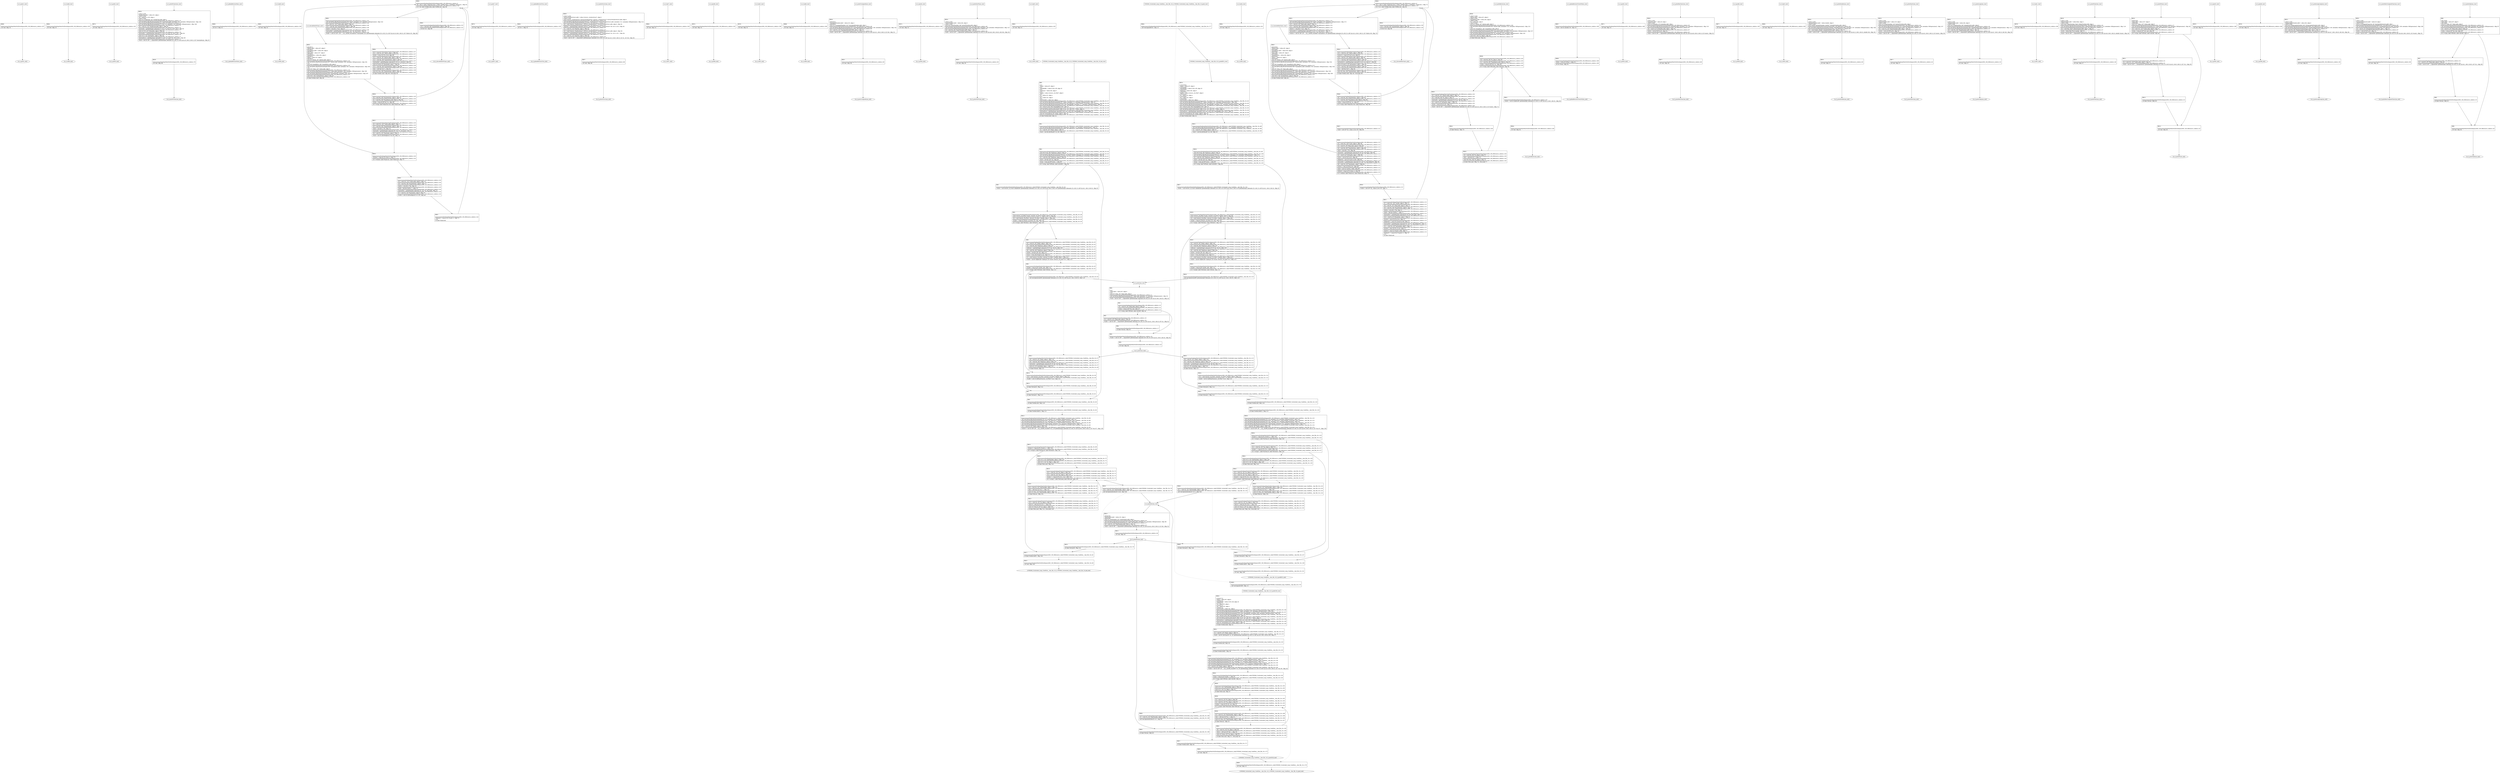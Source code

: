 digraph "icfg graph" {
BBio_ll_good1_end [label="{io_ll_good1_end}"];
BBio_ll_bad6_end [label="{io_ll_bad6_end}"];
BBio_ll_good5_end [label="{io_ll_good5_end}"];
BBio_ll_printWcharLine_end [label="{io_ll_printWcharLine_end}"];
BBio_ll_globalReturnsFalse_end [label="{io_ll_globalReturnsFalse_end}"];
BBio_ll_bad8_end [label="{io_ll_bad8_end}"];
BBio_ll_decodeHexWChars_end [label="{io_ll_decodeHexWChars_end}"];
BBio_ll_good7_end [label="{io_ll_good7_end}"];
BBio_ll_globalReturnsTrue_end [label="{io_ll_globalReturnsTrue_end}"];
BBio_ll_printStructLine_end [label="{io_ll_printStructLine_end}"];
BBio_ll_bad7_end [label="{io_ll_bad7_end}"];
BBio_ll_good6_end [label="{io_ll_good6_end}"];
BBio_ll_bad2_end [label="{io_ll_bad2_end}"];
BBio_ll_bad9_end [label="{io_ll_bad9_end}"];
BBio_ll_printUnsignedLine_end [label="{io_ll_printUnsignedLine_end}"];
BBio_ll_good4_end [label="{io_ll_good4_end}"];
BBio_ll_printSizeTLine_end [label="{io_ll_printSizeTLine_end}"];
BBio_ll_bad5_end [label="{io_ll_bad5_end}"];
BBio_ll_printLine_end [label="{io_ll_printLine_end}"];
BBCWE606_Unchecked_Loop_Condition__char_file_16_ll_CWE606_Unchecked_Loop_Condition__char_file_16_bad_end [label="{CWE606_Unchecked_Loop_Condition__char_file_16_ll_CWE606_Unchecked_Loop_Condition__char_file_16_bad_end}"];
BBio_ll_bad4_end [label="{io_ll_bad4_end}"];
BBio_ll_decodeHexChars_end [label="{io_ll_decodeHexChars_end}"];
BBio_ll_printBytesLine_end [label="{io_ll_printBytesLine_end}"];
BBio_ll_globalReturnsTrueOrFalse_end [label="{io_ll_globalReturnsTrueOrFalse_end}"];
BBio_ll_good3_end [label="{io_ll_good3_end}"];
BBCWE606_Unchecked_Loop_Condition__char_file_16_ll_goodB2G_end [label="{CWE606_Unchecked_Loop_Condition__char_file_16_ll_goodB2G_end}"];
BBio_ll_printHexCharLine_end [label="{io_ll_printHexCharLine_end}"];
BBio_ll_good9_end [label="{io_ll_good9_end}"];
BBio_ll_bad3_end [label="{io_ll_bad3_end}"];
BBio_ll_printDoubleLine_end [label="{io_ll_printDoubleLine_end}"];
BBio_ll_printShortLine_end [label="{io_ll_printShortLine_end}"];
BBCWE606_Unchecked_Loop_Condition__char_file_16_ll_goodG2B_end [label="{CWE606_Unchecked_Loop_Condition__char_file_16_ll_goodG2B_end}"];
BBio_ll_printLongLine_end [label="{io_ll_printLongLine_end}"];
BBio_ll_bad1_end [label="{io_ll_bad1_end}"];
BBio_ll_printFloatLine_end [label="{io_ll_printFloatLine_end}"];
BBio_ll_printWLine_end [label="{io_ll_printWLine_end}"];
BBio_ll_good2_end [label="{io_ll_good2_end}"];
BBCWE606_Unchecked_Loop_Condition__char_file_16_ll_CWE606_Unchecked_Loop_Condition__char_file_16_good_end [label="{CWE606_Unchecked_Loop_Condition__char_file_16_ll_CWE606_Unchecked_Loop_Condition__char_file_16_good_end}"];
BBio_ll_printIntLine_end [label="{io_ll_printIntLine_end}"];
BBio_ll_good8_end [label="{io_ll_good8_end}"];
BBio_ll_printLongLongLine_end [label="{io_ll_printLongLongLine_end}"];
BBio_ll_printHexUnsignedCharLine_end [label="{io_ll_printHexUnsignedCharLine_end}"];
BBio_ll_printSinkLine_end [label="{io_ll_printSinkLine_end}"];
BBio_ll_good1_start [label="{io_ll_good1_start}", shape=record];
io_ll_good1BB69 [label="{BB69:\l\l/home/raoxue/Desktop/MemVerif/workspace/000_109_089/source_code/io.c:187\l
  ret void, !dbg !52\l
}", shape=record];
BBio_ll_bad6_start [label="{io_ll_bad6_start}", shape=record];
io_ll_bad6BB83 [label="{BB83:\l\l/home/raoxue/Desktop/MemVerif/workspace/000_109_089/source_code/io.c:203\l
  ret void, !dbg !52\l
}", shape=record];
BBio_ll_good5_start [label="{io_ll_good5_start}", shape=record];
io_ll_good5BB73 [label="{BB73:\l\l/home/raoxue/Desktop/MemVerif/workspace/000_109_089/source_code/io.c:191\l
  ret void, !dbg !52\l
}", shape=record];
BBio_ll_printWcharLine_start [label="{io_ll_printWcharLine_start}", shape=record];
io_ll_printWcharLineBB28 [label="{BB28:\l\l/:2904711936\l
  %wideChar.addr = alloca i32, align 4\l
/:2904711936\l
  %s = alloca [2 x i32], align 4\l
/:2904711936\l
  store i32 %wideChar, i32* %wideChar.addr, align 4\l
/home/raoxue/Desktop/MemVerif/workspace/000_109_089/source_code/io.c:70\l
  call void @llvm.dbg.declare(metadata i32* %wideChar.addr, metadata !162, metadata !DIExpression()), !dbg !163\l
/home/raoxue/Desktop/MemVerif/workspace/000_109_089/source_code/io.c:74\l
  call void @llvm.dbg.declare(metadata [2 x i32]* %s, metadata !164, metadata !DIExpression()), !dbg !168\l
/home/raoxue/Desktop/MemVerif/workspace/000_109_089/source_code/io.c:75\l
  %0 = load i32, i32* %wideChar.addr, align 4, !dbg !61\l
/home/raoxue/Desktop/MemVerif/workspace/000_109_089/source_code/io.c:75\l
  %arrayidx = getelementptr inbounds [2 x i32], [2 x i32]* %s, i64 0, i64 0, !dbg !62\l
/home/raoxue/Desktop/MemVerif/workspace/000_109_089/source_code/io.c:75\l
  store i32 %0, i32* %arrayidx, align 4, !dbg !63\l
/home/raoxue/Desktop/MemVerif/workspace/000_109_089/source_code/io.c:76\l
  %arrayidx1 = getelementptr inbounds [2 x i32], [2 x i32]* %s, i64 0, i64 1, !dbg !64\l
/home/raoxue/Desktop/MemVerif/workspace/000_109_089/source_code/io.c:76\l
  store i32 0, i32* %arrayidx1, align 4, !dbg !65\l
/home/raoxue/Desktop/MemVerif/workspace/000_109_089/source_code/io.c:77\l
  %arraydecay = getelementptr inbounds [2 x i32], [2 x i32]* %s, i64 0, i64 0, !dbg !66\l
/home/raoxue/Desktop/MemVerif/workspace/000_109_089/source_code/io.c:77\l
  %call = call i32 (i8*, ...) @printf(i8* getelementptr inbounds ([5 x i8], [5 x i8]* @.str.10, i64 0, i64 0), i32* %arraydecay), !dbg !67\l
}", shape=record];
io_ll_printWcharLineBB28 [label="{BB28:\l\l/:2904711936\l
  %wideChar.addr = alloca i32, align 4\l
/:2904711936\l
  %s = alloca [2 x i32], align 4\l
/:2904711936\l
  store i32 %wideChar, i32* %wideChar.addr, align 4\l
/home/raoxue/Desktop/MemVerif/workspace/000_109_089/source_code/io.c:70\l
  call void @llvm.dbg.declare(metadata i32* %wideChar.addr, metadata !162, metadata !DIExpression()), !dbg !163\l
/home/raoxue/Desktop/MemVerif/workspace/000_109_089/source_code/io.c:74\l
  call void @llvm.dbg.declare(metadata [2 x i32]* %s, metadata !164, metadata !DIExpression()), !dbg !168\l
/home/raoxue/Desktop/MemVerif/workspace/000_109_089/source_code/io.c:75\l
  %0 = load i32, i32* %wideChar.addr, align 4, !dbg !61\l
/home/raoxue/Desktop/MemVerif/workspace/000_109_089/source_code/io.c:75\l
  %arrayidx = getelementptr inbounds [2 x i32], [2 x i32]* %s, i64 0, i64 0, !dbg !62\l
/home/raoxue/Desktop/MemVerif/workspace/000_109_089/source_code/io.c:75\l
  store i32 %0, i32* %arrayidx, align 4, !dbg !63\l
/home/raoxue/Desktop/MemVerif/workspace/000_109_089/source_code/io.c:76\l
  %arrayidx1 = getelementptr inbounds [2 x i32], [2 x i32]* %s, i64 0, i64 1, !dbg !64\l
/home/raoxue/Desktop/MemVerif/workspace/000_109_089/source_code/io.c:76\l
  store i32 0, i32* %arrayidx1, align 4, !dbg !65\l
/home/raoxue/Desktop/MemVerif/workspace/000_109_089/source_code/io.c:77\l
  %arraydecay = getelementptr inbounds [2 x i32], [2 x i32]* %s, i64 0, i64 0, !dbg !66\l
/home/raoxue/Desktop/MemVerif/workspace/000_109_089/source_code/io.c:77\l
  %call = call i32 (i8*, ...) @printf(i8* getelementptr inbounds ([5 x i8], [5 x i8]* @.str.10, i64 0, i64 0), i32* %arraydecay), !dbg !67\l
}", shape=record];
io_ll_printWcharLineBB29 [label="{BB29:\l\l/home/raoxue/Desktop/MemVerif/workspace/000_109_089/source_code/io.c:78\l
  ret void, !dbg !68\l
}", shape=record];
BBio_ll_globalReturnsFalse_start [label="{io_ll_globalReturnsFalse_start}", shape=record];
io_ll_globalReturnsFalseBB66 [label="{BB66:\l\l/home/raoxue/Desktop/MemVerif/workspace/000_109_089/source_code/io.c:163\l
  ret i32 0, !dbg !52\l
}", shape=record];
BBio_ll_bad8_start [label="{io_ll_bad8_start}", shape=record];
io_ll_bad8BB85 [label="{BB85:\l\l/home/raoxue/Desktop/MemVerif/workspace/000_109_089/source_code/io.c:205\l
  ret void, !dbg !52\l
}", shape=record];
BBio_ll_decodeHexWChars_start [label="{io_ll_decodeHexWChars_start}", shape=record];
io_ll_decodeHexWCharsBB55 [label="{BB55:\l\l/:88189512\l
  %bytes.addr = alloca i8*, align 8\l
/:88189512\l
  %numBytes.addr = alloca i64, align 8\l
/:88189512\l
  %hex.addr = alloca i32*, align 8\l
/:88189512\l
  %numWritten = alloca i64, align 8\l
/:88189512\l
  %byte = alloca i32, align 4\l
/:88189512\l
  store i8* %bytes, i8** %bytes.addr, align 8\l
/home/raoxue/Desktop/MemVerif/workspace/000_109_089/source_code/io.c:135\l
  call void @llvm.dbg.declare(metadata i8** %bytes.addr, metadata !290, metadata !DIExpression()), !dbg !291\l
/:135\l
  store i64 %numBytes, i64* %numBytes.addr, align 8\l
/home/raoxue/Desktop/MemVerif/workspace/000_109_089/source_code/io.c:135\l
  call void @llvm.dbg.declare(metadata i64* %numBytes.addr, metadata !292, metadata !DIExpression()), !dbg !293\l
/:135\l
  store i32* %hex, i32** %hex.addr, align 8\l
/home/raoxue/Desktop/MemVerif/workspace/000_109_089/source_code/io.c:135\l
  call void @llvm.dbg.declare(metadata i32** %hex.addr, metadata !294, metadata !DIExpression()), !dbg !295\l
/home/raoxue/Desktop/MemVerif/workspace/000_109_089/source_code/io.c:137\l
  call void @llvm.dbg.declare(metadata i64* %numWritten, metadata !296, metadata !DIExpression()), !dbg !297\l
/home/raoxue/Desktop/MemVerif/workspace/000_109_089/source_code/io.c:137\l
  store i64 0, i64* %numWritten, align 8, !dbg !65\l
/home/raoxue/Desktop/MemVerif/workspace/000_109_089/source_code/io.c:143\l
  br label %while.cond, !dbg !66\l
}", shape=record];
io_ll_decodeHexWCharsBB56 [label="{BB56:\l\l/home/raoxue/Desktop/MemVerif/workspace/000_109_089/source_code/io.c:143\l
  %0 = load i64, i64* %numWritten, align 8, !dbg !67\l
/home/raoxue/Desktop/MemVerif/workspace/000_109_089/source_code/io.c:143\l
  %1 = load i64, i64* %numBytes.addr, align 8, !dbg !68\l
/home/raoxue/Desktop/MemVerif/workspace/000_109_089/source_code/io.c:143\l
  %cmp = icmp ult i64 %0, %1, !dbg !69\l
/home/raoxue/Desktop/MemVerif/workspace/000_109_089/source_code/io.c:143\l
  br i1 %cmp, label %land.lhs.true, label %land.end, !dbg !70\l
}", shape=record];
io_ll_decodeHexWCharsBB57 [label="{BB57:\l\l/home/raoxue/Desktop/MemVerif/workspace/000_109_089/source_code/io.c:143\l
  %2 = load i32*, i32** %hex.addr, align 8, !dbg !71\l
/home/raoxue/Desktop/MemVerif/workspace/000_109_089/source_code/io.c:143\l
  %3 = load i64, i64* %numWritten, align 8, !dbg !72\l
/home/raoxue/Desktop/MemVerif/workspace/000_109_089/source_code/io.c:143\l
  %mul = mul i64 2, %3, !dbg !73\l
/home/raoxue/Desktop/MemVerif/workspace/000_109_089/source_code/io.c:143\l
  %arrayidx = getelementptr inbounds i32, i32* %2, i64 %mul, !dbg !71\l
/home/raoxue/Desktop/MemVerif/workspace/000_109_089/source_code/io.c:143\l
  %4 = load i32, i32* %arrayidx, align 4, !dbg !71\l
/home/raoxue/Desktop/MemVerif/workspace/000_109_089/source_code/io.c:143\l
  %call = call i32 @iswxdigit(i32 %4) #5, !dbg !74\l
}", shape=record];
io_ll_decodeHexWCharsBB57 [label="{BB57:\l\l/home/raoxue/Desktop/MemVerif/workspace/000_109_089/source_code/io.c:143\l
  %2 = load i32*, i32** %hex.addr, align 8, !dbg !71\l
/home/raoxue/Desktop/MemVerif/workspace/000_109_089/source_code/io.c:143\l
  %3 = load i64, i64* %numWritten, align 8, !dbg !72\l
/home/raoxue/Desktop/MemVerif/workspace/000_109_089/source_code/io.c:143\l
  %mul = mul i64 2, %3, !dbg !73\l
/home/raoxue/Desktop/MemVerif/workspace/000_109_089/source_code/io.c:143\l
  %arrayidx = getelementptr inbounds i32, i32* %2, i64 %mul, !dbg !71\l
/home/raoxue/Desktop/MemVerif/workspace/000_109_089/source_code/io.c:143\l
  %4 = load i32, i32* %arrayidx, align 4, !dbg !71\l
/home/raoxue/Desktop/MemVerif/workspace/000_109_089/source_code/io.c:143\l
  %call = call i32 @iswxdigit(i32 %4) #5, !dbg !74\l
}", shape=record];
io_ll_decodeHexWCharsBB59 [label="{BB59:\l\l/home/raoxue/Desktop/MemVerif/workspace/000_109_089/source_code/io.c:143\l
  %tobool = icmp ne i32 %call, 0, !dbg !74\l
/home/raoxue/Desktop/MemVerif/workspace/000_109_089/source_code/io.c:143\l
  br i1 %tobool, label %land.rhs, label %land.end, !dbg !75\l
}", shape=record];
io_ll_decodeHexWCharsBB60 [label="{BB60:\l\l/home/raoxue/Desktop/MemVerif/workspace/000_109_089/source_code/io.c:143\l
  %5 = load i32*, i32** %hex.addr, align 8, !dbg !76\l
/home/raoxue/Desktop/MemVerif/workspace/000_109_089/source_code/io.c:143\l
  %6 = load i64, i64* %numWritten, align 8, !dbg !77\l
/home/raoxue/Desktop/MemVerif/workspace/000_109_089/source_code/io.c:143\l
  %mul1 = mul i64 2, %6, !dbg !78\l
/home/raoxue/Desktop/MemVerif/workspace/000_109_089/source_code/io.c:143\l
  %add = add i64 %mul1, 1, !dbg !79\l
/home/raoxue/Desktop/MemVerif/workspace/000_109_089/source_code/io.c:143\l
  %arrayidx2 = getelementptr inbounds i32, i32* %5, i64 %add, !dbg !76\l
/home/raoxue/Desktop/MemVerif/workspace/000_109_089/source_code/io.c:143\l
  %7 = load i32, i32* %arrayidx2, align 4, !dbg !76\l
/home/raoxue/Desktop/MemVerif/workspace/000_109_089/source_code/io.c:143\l
  %call3 = call i32 @iswxdigit(i32 %7) #5, !dbg !80\l
}", shape=record];
io_ll_decodeHexWCharsBB60 [label="{BB60:\l\l/home/raoxue/Desktop/MemVerif/workspace/000_109_089/source_code/io.c:143\l
  %5 = load i32*, i32** %hex.addr, align 8, !dbg !76\l
/home/raoxue/Desktop/MemVerif/workspace/000_109_089/source_code/io.c:143\l
  %6 = load i64, i64* %numWritten, align 8, !dbg !77\l
/home/raoxue/Desktop/MemVerif/workspace/000_109_089/source_code/io.c:143\l
  %mul1 = mul i64 2, %6, !dbg !78\l
/home/raoxue/Desktop/MemVerif/workspace/000_109_089/source_code/io.c:143\l
  %add = add i64 %mul1, 1, !dbg !79\l
/home/raoxue/Desktop/MemVerif/workspace/000_109_089/source_code/io.c:143\l
  %arrayidx2 = getelementptr inbounds i32, i32* %5, i64 %add, !dbg !76\l
/home/raoxue/Desktop/MemVerif/workspace/000_109_089/source_code/io.c:143\l
  %7 = load i32, i32* %arrayidx2, align 4, !dbg !76\l
/home/raoxue/Desktop/MemVerif/workspace/000_109_089/source_code/io.c:143\l
  %call3 = call i32 @iswxdigit(i32 %7) #5, !dbg !80\l
}", shape=record];
io_ll_decodeHexWCharsBB61 [label="{BB61:\l\l/home/raoxue/Desktop/MemVerif/workspace/000_109_089/source_code/io.c:143\l
  %tobool4 = icmp ne i32 %call3, 0, !dbg !75\l
/:143\l
  br label %land.end\l
}", shape=record];
io_ll_decodeHexWCharsBB58 [label="{BB58:\l\l/home/raoxue/Desktop/MemVerif/workspace/000_109_089/source_code/io.c:0\l
  %8 = phi i1 [ false, %land.lhs.true ], [ false, %while.cond ], [ %tobool4, %land.rhs ], !dbg !81\l
/home/raoxue/Desktop/MemVerif/workspace/000_109_089/source_code/io.c:143\l
  br i1 %8, label %while.body, label %while.end, !dbg !66\l
}", shape=record];
io_ll_decodeHexWCharsBB62 [label="{BB62:\l\l/home/raoxue/Desktop/MemVerif/workspace/000_109_089/source_code/io.c:145\l
  call void @llvm.dbg.declare(metadata i32* %byte, metadata !314, metadata !DIExpression()), !dbg !316\l
/home/raoxue/Desktop/MemVerif/workspace/000_109_089/source_code/io.c:146\l
  %9 = load i32*, i32** %hex.addr, align 8, !dbg !85\l
/home/raoxue/Desktop/MemVerif/workspace/000_109_089/source_code/io.c:146\l
  %10 = load i64, i64* %numWritten, align 8, !dbg !86\l
/home/raoxue/Desktop/MemVerif/workspace/000_109_089/source_code/io.c:146\l
  %mul5 = mul i64 2, %10, !dbg !87\l
/home/raoxue/Desktop/MemVerif/workspace/000_109_089/source_code/io.c:146\l
  %arrayidx6 = getelementptr inbounds i32, i32* %9, i64 %mul5, !dbg !85\l
/home/raoxue/Desktop/MemVerif/workspace/000_109_089/source_code/io.c:146\l
  %call7 = call i32 (i32*, i32*, ...) @__isoc99_swscanf(i32* %arrayidx6, i32* getelementptr inbounds ([5 x i32], [5 x i32]* @.str.16, i64 0, i64 0), i32* %byte) #5, !dbg !88\l
}", shape=record];
io_ll_decodeHexWCharsBB62 [label="{BB62:\l\l/home/raoxue/Desktop/MemVerif/workspace/000_109_089/source_code/io.c:145\l
  call void @llvm.dbg.declare(metadata i32* %byte, metadata !314, metadata !DIExpression()), !dbg !316\l
/home/raoxue/Desktop/MemVerif/workspace/000_109_089/source_code/io.c:146\l
  %9 = load i32*, i32** %hex.addr, align 8, !dbg !85\l
/home/raoxue/Desktop/MemVerif/workspace/000_109_089/source_code/io.c:146\l
  %10 = load i64, i64* %numWritten, align 8, !dbg !86\l
/home/raoxue/Desktop/MemVerif/workspace/000_109_089/source_code/io.c:146\l
  %mul5 = mul i64 2, %10, !dbg !87\l
/home/raoxue/Desktop/MemVerif/workspace/000_109_089/source_code/io.c:146\l
  %arrayidx6 = getelementptr inbounds i32, i32* %9, i64 %mul5, !dbg !85\l
/home/raoxue/Desktop/MemVerif/workspace/000_109_089/source_code/io.c:146\l
  %call7 = call i32 (i32*, i32*, ...) @__isoc99_swscanf(i32* %arrayidx6, i32* getelementptr inbounds ([5 x i32], [5 x i32]* @.str.16, i64 0, i64 0), i32* %byte) #5, !dbg !88\l
}", shape=record];
io_ll_decodeHexWCharsBB64 [label="{BB64:\l\l/home/raoxue/Desktop/MemVerif/workspace/000_109_089/source_code/io.c:147\l
  %11 = load i32, i32* %byte, align 4, !dbg !89\l
/home/raoxue/Desktop/MemVerif/workspace/000_109_089/source_code/io.c:147\l
  %conv = trunc i32 %11 to i8, !dbg !90\l
/home/raoxue/Desktop/MemVerif/workspace/000_109_089/source_code/io.c:147\l
  %12 = load i8*, i8** %bytes.addr, align 8, !dbg !91\l
/home/raoxue/Desktop/MemVerif/workspace/000_109_089/source_code/io.c:147\l
  %13 = load i64, i64* %numWritten, align 8, !dbg !92\l
/home/raoxue/Desktop/MemVerif/workspace/000_109_089/source_code/io.c:147\l
  %arrayidx8 = getelementptr inbounds i8, i8* %12, i64 %13, !dbg !91\l
/home/raoxue/Desktop/MemVerif/workspace/000_109_089/source_code/io.c:147\l
  store i8 %conv, i8* %arrayidx8, align 1, !dbg !93\l
/home/raoxue/Desktop/MemVerif/workspace/000_109_089/source_code/io.c:148\l
  %14 = load i64, i64* %numWritten, align 8, !dbg !94\l
/home/raoxue/Desktop/MemVerif/workspace/000_109_089/source_code/io.c:148\l
  %inc = add i64 %14, 1, !dbg !94\l
/home/raoxue/Desktop/MemVerif/workspace/000_109_089/source_code/io.c:148\l
  store i64 %inc, i64* %numWritten, align 8, !dbg !94\l
/home/raoxue/Desktop/MemVerif/workspace/000_109_089/source_code/io.c:143\l
  br label %while.cond, !dbg !66, !llvm.loop !95\l
}", shape=record];
io_ll_decodeHexWCharsBB63 [label="{BB63:\l\l/home/raoxue/Desktop/MemVerif/workspace/000_109_089/source_code/io.c:151\l
  %15 = load i64, i64* %numWritten, align 8, !dbg !98\l
/home/raoxue/Desktop/MemVerif/workspace/000_109_089/source_code/io.c:151\l
  ret i64 %15, !dbg !99\l
}", shape=record];
BBio_ll_good7_start [label="{io_ll_good7_start}", shape=record];
io_ll_good7BB75 [label="{BB75:\l\l/home/raoxue/Desktop/MemVerif/workspace/000_109_089/source_code/io.c:193\l
  ret void, !dbg !52\l
}", shape=record];
BBio_ll_globalReturnsTrue_start [label="{io_ll_globalReturnsTrue_start}", shape=record];
io_ll_globalReturnsTrueBB65 [label="{BB65:\l\l/home/raoxue/Desktop/MemVerif/workspace/000_109_089/source_code/io.c:158\l
  ret i32 1, !dbg !52\l
}", shape=record];
BBio_ll_printStructLine_start [label="{io_ll_printStructLine_start}", shape=record];
io_ll_printStructLineBB36 [label="{BB36:\l\l/:2904711936\l
  %structTwoIntsStruct.addr = alloca %struct._twoIntsStruct*, align 8\l
/:2904711936\l
  store %struct._twoIntsStruct* %structTwoIntsStruct, %struct._twoIntsStruct** %structTwoIntsStruct.addr, align 8\l
/home/raoxue/Desktop/MemVerif/workspace/000_109_089/source_code/io.c:95\l
  call void @llvm.dbg.declare(metadata %struct._twoIntsStruct** %structTwoIntsStruct.addr, metadata !212, metadata !DIExpression()), !dbg !213\l
/home/raoxue/Desktop/MemVerif/workspace/000_109_089/source_code/io.c:97\l
  %0 = load %struct._twoIntsStruct*, %struct._twoIntsStruct** %structTwoIntsStruct.addr, align 8, !dbg !61\l
/home/raoxue/Desktop/MemVerif/workspace/000_109_089/source_code/io.c:97\l
  %intOne = getelementptr inbounds %struct._twoIntsStruct, %struct._twoIntsStruct* %0, i32 0, i32 0, !dbg !62\l
/home/raoxue/Desktop/MemVerif/workspace/000_109_089/source_code/io.c:97\l
  %1 = load i32, i32* %intOne, align 4, !dbg !62\l
/home/raoxue/Desktop/MemVerif/workspace/000_109_089/source_code/io.c:97\l
  %2 = load %struct._twoIntsStruct*, %struct._twoIntsStruct** %structTwoIntsStruct.addr, align 8, !dbg !63\l
/home/raoxue/Desktop/MemVerif/workspace/000_109_089/source_code/io.c:97\l
  %intTwo = getelementptr inbounds %struct._twoIntsStruct, %struct._twoIntsStruct* %2, i32 0, i32 1, !dbg !64\l
/home/raoxue/Desktop/MemVerif/workspace/000_109_089/source_code/io.c:97\l
  %3 = load i32, i32* %intTwo, align 4, !dbg !64\l
/home/raoxue/Desktop/MemVerif/workspace/000_109_089/source_code/io.c:97\l
  %call = call i32 (i8*, ...) @printf(i8* getelementptr inbounds ([10 x i8], [10 x i8]* @.str.13, i64 0, i64 0), i32 %1, i32 %3), !dbg !65\l
}", shape=record];
io_ll_printStructLineBB36 [label="{BB36:\l\l/:2904711936\l
  %structTwoIntsStruct.addr = alloca %struct._twoIntsStruct*, align 8\l
/:2904711936\l
  store %struct._twoIntsStruct* %structTwoIntsStruct, %struct._twoIntsStruct** %structTwoIntsStruct.addr, align 8\l
/home/raoxue/Desktop/MemVerif/workspace/000_109_089/source_code/io.c:95\l
  call void @llvm.dbg.declare(metadata %struct._twoIntsStruct** %structTwoIntsStruct.addr, metadata !212, metadata !DIExpression()), !dbg !213\l
/home/raoxue/Desktop/MemVerif/workspace/000_109_089/source_code/io.c:97\l
  %0 = load %struct._twoIntsStruct*, %struct._twoIntsStruct** %structTwoIntsStruct.addr, align 8, !dbg !61\l
/home/raoxue/Desktop/MemVerif/workspace/000_109_089/source_code/io.c:97\l
  %intOne = getelementptr inbounds %struct._twoIntsStruct, %struct._twoIntsStruct* %0, i32 0, i32 0, !dbg !62\l
/home/raoxue/Desktop/MemVerif/workspace/000_109_089/source_code/io.c:97\l
  %1 = load i32, i32* %intOne, align 4, !dbg !62\l
/home/raoxue/Desktop/MemVerif/workspace/000_109_089/source_code/io.c:97\l
  %2 = load %struct._twoIntsStruct*, %struct._twoIntsStruct** %structTwoIntsStruct.addr, align 8, !dbg !63\l
/home/raoxue/Desktop/MemVerif/workspace/000_109_089/source_code/io.c:97\l
  %intTwo = getelementptr inbounds %struct._twoIntsStruct, %struct._twoIntsStruct* %2, i32 0, i32 1, !dbg !64\l
/home/raoxue/Desktop/MemVerif/workspace/000_109_089/source_code/io.c:97\l
  %3 = load i32, i32* %intTwo, align 4, !dbg !64\l
/home/raoxue/Desktop/MemVerif/workspace/000_109_089/source_code/io.c:97\l
  %call = call i32 (i8*, ...) @printf(i8* getelementptr inbounds ([10 x i8], [10 x i8]* @.str.13, i64 0, i64 0), i32 %1, i32 %3), !dbg !65\l
}", shape=record];
io_ll_printStructLineBB37 [label="{BB37:\l\l/home/raoxue/Desktop/MemVerif/workspace/000_109_089/source_code/io.c:98\l
  ret void, !dbg !66\l
}", shape=record];
BBio_ll_bad7_start [label="{io_ll_bad7_start}", shape=record];
io_ll_bad7BB84 [label="{BB84:\l\l/home/raoxue/Desktop/MemVerif/workspace/000_109_089/source_code/io.c:204\l
  ret void, !dbg !52\l
}", shape=record];
BBio_ll_good6_start [label="{io_ll_good6_start}", shape=record];
io_ll_good6BB74 [label="{BB74:\l\l/home/raoxue/Desktop/MemVerif/workspace/000_109_089/source_code/io.c:192\l
  ret void, !dbg !52\l
}", shape=record];
BBio_ll_bad2_start [label="{io_ll_bad2_start}", shape=record];
io_ll_bad2BB79 [label="{BB79:\l\l/home/raoxue/Desktop/MemVerif/workspace/000_109_089/source_code/io.c:199\l
  ret void, !dbg !52\l
}", shape=record];
BBio_ll_bad9_start [label="{io_ll_bad9_start}", shape=record];
io_ll_bad9BB86 [label="{BB86:\l\l/home/raoxue/Desktop/MemVerif/workspace/000_109_089/source_code/io.c:206\l
  ret void, !dbg !52\l
}", shape=record];
BBio_ll_printUnsignedLine_start [label="{io_ll_printUnsignedLine_start}", shape=record];
io_ll_printUnsignedLineBB30 [label="{BB30:\l\l/:88350552\l
  %unsignedNumber.addr = alloca i32, align 4\l
/:88350552\l
  store i32 %unsignedNumber, i32* %unsignedNumber.addr, align 4\l
/home/raoxue/Desktop/MemVerif/workspace/000_109_089/source_code/io.c:80\l
  call void @llvm.dbg.declare(metadata i32* %unsignedNumber.addr, metadata !180, metadata !DIExpression()), !dbg !181\l
/home/raoxue/Desktop/MemVerif/workspace/000_109_089/source_code/io.c:82\l
  %0 = load i32, i32* %unsignedNumber.addr, align 4, !dbg !54\l
/home/raoxue/Desktop/MemVerif/workspace/000_109_089/source_code/io.c:82\l
  %call = call i32 (i8*, ...) @printf(i8* getelementptr inbounds ([4 x i8], [4 x i8]* @.str.11, i64 0, i64 0), i32 %0), !dbg !55\l
}", shape=record];
io_ll_printUnsignedLineBB30 [label="{BB30:\l\l/:88350552\l
  %unsignedNumber.addr = alloca i32, align 4\l
/:88350552\l
  store i32 %unsignedNumber, i32* %unsignedNumber.addr, align 4\l
/home/raoxue/Desktop/MemVerif/workspace/000_109_089/source_code/io.c:80\l
  call void @llvm.dbg.declare(metadata i32* %unsignedNumber.addr, metadata !180, metadata !DIExpression()), !dbg !181\l
/home/raoxue/Desktop/MemVerif/workspace/000_109_089/source_code/io.c:82\l
  %0 = load i32, i32* %unsignedNumber.addr, align 4, !dbg !54\l
/home/raoxue/Desktop/MemVerif/workspace/000_109_089/source_code/io.c:82\l
  %call = call i32 (i8*, ...) @printf(i8* getelementptr inbounds ([4 x i8], [4 x i8]* @.str.11, i64 0, i64 0), i32 %0), !dbg !55\l
}", shape=record];
io_ll_printUnsignedLineBB31 [label="{BB31:\l\l/home/raoxue/Desktop/MemVerif/workspace/000_109_089/source_code/io.c:83\l
  ret void, !dbg !56\l
}", shape=record];
BBio_ll_good4_start [label="{io_ll_good4_start}", shape=record];
io_ll_good4BB72 [label="{BB72:\l\l/home/raoxue/Desktop/MemVerif/workspace/000_109_089/source_code/io.c:190\l
  ret void, !dbg !52\l
}", shape=record];
BBio_ll_printSizeTLine_start [label="{io_ll_printSizeTLine_start}", shape=record];
io_ll_printSizeTLineBB24 [label="{BB24:\l\l/:2904711936\l
  %sizeTNumber.addr = alloca i64, align 8\l
/:2904711936\l
  store i64 %sizeTNumber, i64* %sizeTNumber.addr, align 8\l
/home/raoxue/Desktop/MemVerif/workspace/000_109_089/source_code/io.c:60\l
  call void @llvm.dbg.declare(metadata i64* %sizeTNumber.addr, metadata !146, metadata !DIExpression()), !dbg !147\l
/home/raoxue/Desktop/MemVerif/workspace/000_109_089/source_code/io.c:62\l
  %0 = load i64, i64* %sizeTNumber.addr, align 8, !dbg !57\l
/home/raoxue/Desktop/MemVerif/workspace/000_109_089/source_code/io.c:62\l
  %call = call i32 (i8*, ...) @printf(i8* getelementptr inbounds ([5 x i8], [5 x i8]* @.str.8, i64 0, i64 0), i64 %0), !dbg !58\l
}", shape=record];
io_ll_printSizeTLineBB24 [label="{BB24:\l\l/:2904711936\l
  %sizeTNumber.addr = alloca i64, align 8\l
/:2904711936\l
  store i64 %sizeTNumber, i64* %sizeTNumber.addr, align 8\l
/home/raoxue/Desktop/MemVerif/workspace/000_109_089/source_code/io.c:60\l
  call void @llvm.dbg.declare(metadata i64* %sizeTNumber.addr, metadata !146, metadata !DIExpression()), !dbg !147\l
/home/raoxue/Desktop/MemVerif/workspace/000_109_089/source_code/io.c:62\l
  %0 = load i64, i64* %sizeTNumber.addr, align 8, !dbg !57\l
/home/raoxue/Desktop/MemVerif/workspace/000_109_089/source_code/io.c:62\l
  %call = call i32 (i8*, ...) @printf(i8* getelementptr inbounds ([5 x i8], [5 x i8]* @.str.8, i64 0, i64 0), i64 %0), !dbg !58\l
}", shape=record];
io_ll_printSizeTLineBB25 [label="{BB25:\l\l/home/raoxue/Desktop/MemVerif/workspace/000_109_089/source_code/io.c:63\l
  ret void, !dbg !59\l
}", shape=record];
BBio_ll_bad5_start [label="{io_ll_bad5_start}", shape=record];
io_ll_bad5BB82 [label="{BB82:\l\l/home/raoxue/Desktop/MemVerif/workspace/000_109_089/source_code/io.c:202\l
  ret void, !dbg !52\l
}", shape=record];
BBio_ll_printLine_start [label="{io_ll_printLine_start}", shape=record];
io_ll_printLineBB0 [label="{BB0:\l\l/:415\l
  %line.addr = alloca i8*, align 8\l
/:415\l
  store i8* %line, i8** %line.addr, align 8\l
/home/raoxue/Desktop/MemVerif/workspace/000_109_089/source_code/io.c:11\l
  call void @llvm.dbg.declare(metadata i8** %line.addr, metadata !52, metadata !DIExpression()), !dbg !53\l
/home/raoxue/Desktop/MemVerif/workspace/000_109_089/source_code/io.c:13\l
  %call = call i32 (i8*, ...) @printf(i8* getelementptr inbounds ([9 x i8], [9 x i8]* @.str, i64 0, i64 0)), !dbg !54\l
}", shape=record];
io_ll_printLineBB0 [label="{BB0:\l\l/:415\l
  %line.addr = alloca i8*, align 8\l
/:415\l
  store i8* %line, i8** %line.addr, align 8\l
/home/raoxue/Desktop/MemVerif/workspace/000_109_089/source_code/io.c:11\l
  call void @llvm.dbg.declare(metadata i8** %line.addr, metadata !52, metadata !DIExpression()), !dbg !53\l
/home/raoxue/Desktop/MemVerif/workspace/000_109_089/source_code/io.c:13\l
  %call = call i32 (i8*, ...) @printf(i8* getelementptr inbounds ([9 x i8], [9 x i8]* @.str, i64 0, i64 0)), !dbg !54\l
}", shape=record];
io_ll_printLineBB1 [label="{BB1:\l\l/home/raoxue/Desktop/MemVerif/workspace/000_109_089/source_code/io.c:14\l
  %0 = load i8*, i8** %line.addr, align 8, !dbg !55\l
/home/raoxue/Desktop/MemVerif/workspace/000_109_089/source_code/io.c:14\l
  %cmp = icmp ne i8* %0, null, !dbg !57\l
/home/raoxue/Desktop/MemVerif/workspace/000_109_089/source_code/io.c:14\l
  br i1 %cmp, label %if.then, label %if.end, !dbg !58\l
}", shape=record];
io_ll_printLineBB2 [label="{BB2:\l\l/home/raoxue/Desktop/MemVerif/workspace/000_109_089/source_code/io.c:16\l
  %1 = load i8*, i8** %line.addr, align 8, !dbg !59\l
/home/raoxue/Desktop/MemVerif/workspace/000_109_089/source_code/io.c:16\l
  %call1 = call i32 (i8*, ...) @printf(i8* getelementptr inbounds ([4 x i8], [4 x i8]* @.str.1, i64 0, i64 0), i8* %1), !dbg !61\l
}", shape=record];
io_ll_printLineBB2 [label="{BB2:\l\l/home/raoxue/Desktop/MemVerif/workspace/000_109_089/source_code/io.c:16\l
  %1 = load i8*, i8** %line.addr, align 8, !dbg !59\l
/home/raoxue/Desktop/MemVerif/workspace/000_109_089/source_code/io.c:16\l
  %call1 = call i32 (i8*, ...) @printf(i8* getelementptr inbounds ([4 x i8], [4 x i8]* @.str.1, i64 0, i64 0), i8* %1), !dbg !61\l
}", shape=record];
io_ll_printLineBB4 [label="{BB4:\l\l/home/raoxue/Desktop/MemVerif/workspace/000_109_089/source_code/io.c:17\l
  br label %if.end, !dbg !62\l
}", shape=record];
io_ll_printLineBB3 [label="{BB3:\l\l/home/raoxue/Desktop/MemVerif/workspace/000_109_089/source_code/io.c:18\l
  %call2 = call i32 (i8*, ...) @printf(i8* getelementptr inbounds ([9 x i8], [9 x i8]* @.str.2, i64 0, i64 0)), !dbg !63\l
}", shape=record];
io_ll_printLineBB3 [label="{BB3:\l\l/home/raoxue/Desktop/MemVerif/workspace/000_109_089/source_code/io.c:18\l
  %call2 = call i32 (i8*, ...) @printf(i8* getelementptr inbounds ([9 x i8], [9 x i8]* @.str.2, i64 0, i64 0)), !dbg !63\l
}", shape=record];
io_ll_printLineBB5 [label="{BB5:\l\l/home/raoxue/Desktop/MemVerif/workspace/000_109_089/source_code/io.c:19\l
  ret void, !dbg !64\l
}", shape=record];
BBCWE606_Unchecked_Loop_Condition__char_file_16_ll_CWE606_Unchecked_Loop_Condition__char_file_16_bad_start [label="{CWE606_Unchecked_Loop_Condition__char_file_16_ll_CWE606_Unchecked_Loop_Condition__char_file_16_bad_start}", shape=record];
CWE606_Unchecked_Loop_Condition__char_file_16_ll_CWE606_Unchecked_Loop_Condition__char_file_16_badBB0 [label="{BB0:\l\l/:415\l
  %data = alloca i8*, align 8\l
/:415\l
  %dataBuffer = alloca [100 x i8], align 16\l
/:415\l
  %dataLen = alloca i64, align 8\l
/:415\l
  %pFile = alloca %struct._IO_FILE*, align 8\l
/:415\l
  %i = alloca i32, align 4\l
/:415\l
  %n = alloca i32, align 4\l
/:415\l
  %intVariable = alloca i32, align 4\l
/home/raoxue/Desktop/MemVerif/workspace/000_109_089/source_code/CWE606_Unchecked_Loop_Condition__char_file_16.c:37\l
  call void @llvm.dbg.declare(metadata i8** %data, metadata !13, metadata !DIExpression()), !dbg !16\l
/home/raoxue/Desktop/MemVerif/workspace/000_109_089/source_code/CWE606_Unchecked_Loop_Condition__char_file_16.c:38\l
  call void @llvm.dbg.declare(metadata [100 x i8]* %dataBuffer, metadata !17, metadata !DIExpression()), !dbg !21\l
/home/raoxue/Desktop/MemVerif/workspace/000_109_089/source_code/CWE606_Unchecked_Loop_Condition__char_file_16.c:38\l
  %0 = bitcast [100 x i8]* %dataBuffer to i8*, !dbg !21\l
/home/raoxue/Desktop/MemVerif/workspace/000_109_089/source_code/CWE606_Unchecked_Loop_Condition__char_file_16.c:38\l
  call void @llvm.memset.p0i8.i64(i8* align 16 %0, i8 0, i64 100, i1 false), !dbg !21\l
/home/raoxue/Desktop/MemVerif/workspace/000_109_089/source_code/CWE606_Unchecked_Loop_Condition__char_file_16.c:39\l
  %arraydecay = getelementptr inbounds [100 x i8], [100 x i8]* %dataBuffer, i64 0, i64 0, !dbg !22\l
/home/raoxue/Desktop/MemVerif/workspace/000_109_089/source_code/CWE606_Unchecked_Loop_Condition__char_file_16.c:39\l
  store i8* %arraydecay, i8** %data, align 8, !dbg !23\l
/home/raoxue/Desktop/MemVerif/workspace/000_109_089/source_code/CWE606_Unchecked_Loop_Condition__char_file_16.c:40\l
  br label %while.body, !dbg !24\l
}", shape=record];
CWE606_Unchecked_Loop_Condition__char_file_16_ll_CWE606_Unchecked_Loop_Condition__char_file_16_badBB1 [label="{BB1:\l\l/home/raoxue/Desktop/MemVerif/workspace/000_109_089/source_code/CWE606_Unchecked_Loop_Condition__char_file_16.c:44\l
  call void @llvm.dbg.declare(metadata i64* %dataLen, metadata !25, metadata !DIExpression()), !dbg !31\l
/home/raoxue/Desktop/MemVerif/workspace/000_109_089/source_code/CWE606_Unchecked_Loop_Condition__char_file_16.c:44\l
  %1 = load i8*, i8** %data, align 8, !dbg !32\l
/home/raoxue/Desktop/MemVerif/workspace/000_109_089/source_code/CWE606_Unchecked_Loop_Condition__char_file_16.c:44\l
  %call = call i64 @strlen(i8* %1) #6, !dbg !33\l
}", shape=record];
CWE606_Unchecked_Loop_Condition__char_file_16_ll_CWE606_Unchecked_Loop_Condition__char_file_16_badBB1 [label="{BB1:\l\l/home/raoxue/Desktop/MemVerif/workspace/000_109_089/source_code/CWE606_Unchecked_Loop_Condition__char_file_16.c:44\l
  call void @llvm.dbg.declare(metadata i64* %dataLen, metadata !25, metadata !DIExpression()), !dbg !31\l
/home/raoxue/Desktop/MemVerif/workspace/000_109_089/source_code/CWE606_Unchecked_Loop_Condition__char_file_16.c:44\l
  %1 = load i8*, i8** %data, align 8, !dbg !32\l
/home/raoxue/Desktop/MemVerif/workspace/000_109_089/source_code/CWE606_Unchecked_Loop_Condition__char_file_16.c:44\l
  %call = call i64 @strlen(i8* %1) #6, !dbg !33\l
}", shape=record];
CWE606_Unchecked_Loop_Condition__char_file_16_ll_CWE606_Unchecked_Loop_Condition__char_file_16_badBB2 [label="{BB2:\l\l/home/raoxue/Desktop/MemVerif/workspace/000_109_089/source_code/CWE606_Unchecked_Loop_Condition__char_file_16.c:44\l
  store i64 %call, i64* %dataLen, align 8, !dbg !31\l
/home/raoxue/Desktop/MemVerif/workspace/000_109_089/source_code/CWE606_Unchecked_Loop_Condition__char_file_16.c:45\l
  call void @llvm.dbg.declare(metadata %struct._IO_FILE** %pFile, metadata !34, metadata !DIExpression()), !dbg !91\l
/home/raoxue/Desktop/MemVerif/workspace/000_109_089/source_code/CWE606_Unchecked_Loop_Condition__char_file_16.c:47\l
  %2 = load i64, i64* %dataLen, align 8, !dbg !92\l
/home/raoxue/Desktop/MemVerif/workspace/000_109_089/source_code/CWE606_Unchecked_Loop_Condition__char_file_16.c:47\l
  %sub = sub i64 100, %2, !dbg !94\l
/home/raoxue/Desktop/MemVerif/workspace/000_109_089/source_code/CWE606_Unchecked_Loop_Condition__char_file_16.c:47\l
  %cmp = icmp ugt i64 %sub, 1, !dbg !95\l
/home/raoxue/Desktop/MemVerif/workspace/000_109_089/source_code/CWE606_Unchecked_Loop_Condition__char_file_16.c:47\l
  br i1 %cmp, label %if.then, label %if.end11, !dbg !96\l
}", shape=record];
CWE606_Unchecked_Loop_Condition__char_file_16_ll_CWE606_Unchecked_Loop_Condition__char_file_16_badBB3 [label="{BB3:\l\l/home/raoxue/Desktop/MemVerif/workspace/000_109_089/source_code/CWE606_Unchecked_Loop_Condition__char_file_16.c:49\l
  %call1 = call %struct._IO_FILE* @fopen(i8* getelementptr inbounds ([14 x i8], [14 x i8]* @.str, i64 0, i64 0), i8* getelementptr inbounds ([2 x i8], [2 x i8]* @.str.1, i64 0, i64 0)), !dbg !97\l
}", shape=record];
CWE606_Unchecked_Loop_Condition__char_file_16_ll_CWE606_Unchecked_Loop_Condition__char_file_16_badBB3 [label="{BB3:\l\l/home/raoxue/Desktop/MemVerif/workspace/000_109_089/source_code/CWE606_Unchecked_Loop_Condition__char_file_16.c:49\l
  %call1 = call %struct._IO_FILE* @fopen(i8* getelementptr inbounds ([14 x i8], [14 x i8]* @.str, i64 0, i64 0), i8* getelementptr inbounds ([2 x i8], [2 x i8]* @.str.1, i64 0, i64 0)), !dbg !97\l
}", shape=record];
CWE606_Unchecked_Loop_Condition__char_file_16_ll_CWE606_Unchecked_Loop_Condition__char_file_16_badBB5 [label="{BB5:\l\l/home/raoxue/Desktop/MemVerif/workspace/000_109_089/source_code/CWE606_Unchecked_Loop_Condition__char_file_16.c:49\l
  store %struct._IO_FILE* %call1, %struct._IO_FILE** %pFile, align 8, !dbg !99\l
/home/raoxue/Desktop/MemVerif/workspace/000_109_089/source_code/CWE606_Unchecked_Loop_Condition__char_file_16.c:50\l
  %3 = load %struct._IO_FILE*, %struct._IO_FILE** %pFile, align 8, !dbg !100\l
/home/raoxue/Desktop/MemVerif/workspace/000_109_089/source_code/CWE606_Unchecked_Loop_Condition__char_file_16.c:50\l
  %cmp2 = icmp ne %struct._IO_FILE* %3, null, !dbg !102\l
/home/raoxue/Desktop/MemVerif/workspace/000_109_089/source_code/CWE606_Unchecked_Loop_Condition__char_file_16.c:50\l
  br i1 %cmp2, label %if.then3, label %if.end10, !dbg !103\l
}", shape=record];
CWE606_Unchecked_Loop_Condition__char_file_16_ll_CWE606_Unchecked_Loop_Condition__char_file_16_badBB6 [label="{BB6:\l\l/home/raoxue/Desktop/MemVerif/workspace/000_109_089/source_code/CWE606_Unchecked_Loop_Condition__char_file_16.c:53\l
  %4 = load i8*, i8** %data, align 8, !dbg !104\l
/home/raoxue/Desktop/MemVerif/workspace/000_109_089/source_code/CWE606_Unchecked_Loop_Condition__char_file_16.c:53\l
  %5 = load i64, i64* %dataLen, align 8, !dbg !107\l
/home/raoxue/Desktop/MemVerif/workspace/000_109_089/source_code/CWE606_Unchecked_Loop_Condition__char_file_16.c:53\l
  %add.ptr = getelementptr inbounds i8, i8* %4, i64 %5, !dbg !108\l
/home/raoxue/Desktop/MemVerif/workspace/000_109_089/source_code/CWE606_Unchecked_Loop_Condition__char_file_16.c:53\l
  %6 = load i64, i64* %dataLen, align 8, !dbg !109\l
/home/raoxue/Desktop/MemVerif/workspace/000_109_089/source_code/CWE606_Unchecked_Loop_Condition__char_file_16.c:53\l
  %sub4 = sub i64 100, %6, !dbg !110\l
/home/raoxue/Desktop/MemVerif/workspace/000_109_089/source_code/CWE606_Unchecked_Loop_Condition__char_file_16.c:53\l
  %conv = trunc i64 %sub4 to i32, !dbg !111\l
/home/raoxue/Desktop/MemVerif/workspace/000_109_089/source_code/CWE606_Unchecked_Loop_Condition__char_file_16.c:53\l
  %7 = load %struct._IO_FILE*, %struct._IO_FILE** %pFile, align 8, !dbg !112\l
/home/raoxue/Desktop/MemVerif/workspace/000_109_089/source_code/CWE606_Unchecked_Loop_Condition__char_file_16.c:53\l
  %call5 = call i8* @fgets(i8* %add.ptr, i32 %conv, %struct._IO_FILE* %7), !dbg !113\l
}", shape=record];
CWE606_Unchecked_Loop_Condition__char_file_16_ll_CWE606_Unchecked_Loop_Condition__char_file_16_badBB6 [label="{BB6:\l\l/home/raoxue/Desktop/MemVerif/workspace/000_109_089/source_code/CWE606_Unchecked_Loop_Condition__char_file_16.c:53\l
  %4 = load i8*, i8** %data, align 8, !dbg !104\l
/home/raoxue/Desktop/MemVerif/workspace/000_109_089/source_code/CWE606_Unchecked_Loop_Condition__char_file_16.c:53\l
  %5 = load i64, i64* %dataLen, align 8, !dbg !107\l
/home/raoxue/Desktop/MemVerif/workspace/000_109_089/source_code/CWE606_Unchecked_Loop_Condition__char_file_16.c:53\l
  %add.ptr = getelementptr inbounds i8, i8* %4, i64 %5, !dbg !108\l
/home/raoxue/Desktop/MemVerif/workspace/000_109_089/source_code/CWE606_Unchecked_Loop_Condition__char_file_16.c:53\l
  %6 = load i64, i64* %dataLen, align 8, !dbg !109\l
/home/raoxue/Desktop/MemVerif/workspace/000_109_089/source_code/CWE606_Unchecked_Loop_Condition__char_file_16.c:53\l
  %sub4 = sub i64 100, %6, !dbg !110\l
/home/raoxue/Desktop/MemVerif/workspace/000_109_089/source_code/CWE606_Unchecked_Loop_Condition__char_file_16.c:53\l
  %conv = trunc i64 %sub4 to i32, !dbg !111\l
/home/raoxue/Desktop/MemVerif/workspace/000_109_089/source_code/CWE606_Unchecked_Loop_Condition__char_file_16.c:53\l
  %7 = load %struct._IO_FILE*, %struct._IO_FILE** %pFile, align 8, !dbg !112\l
/home/raoxue/Desktop/MemVerif/workspace/000_109_089/source_code/CWE606_Unchecked_Loop_Condition__char_file_16.c:53\l
  %call5 = call i8* @fgets(i8* %add.ptr, i32 %conv, %struct._IO_FILE* %7), !dbg !113\l
}", shape=record];
CWE606_Unchecked_Loop_Condition__char_file_16_ll_CWE606_Unchecked_Loop_Condition__char_file_16_badBB8 [label="{BB8:\l\l/home/raoxue/Desktop/MemVerif/workspace/000_109_089/source_code/CWE606_Unchecked_Loop_Condition__char_file_16.c:53\l
  %cmp6 = icmp eq i8* %call5, null, !dbg !114\l
/home/raoxue/Desktop/MemVerif/workspace/000_109_089/source_code/CWE606_Unchecked_Loop_Condition__char_file_16.c:53\l
  br i1 %cmp6, label %if.then8, label %if.end, !dbg !115\l
}", shape=record];
CWE606_Unchecked_Loop_Condition__char_file_16_ll_CWE606_Unchecked_Loop_Condition__char_file_16_badBB9 [label="{BB9:\l\l/home/raoxue/Desktop/MemVerif/workspace/000_109_089/source_code/CWE606_Unchecked_Loop_Condition__char_file_16.c:55\l
  call void @printLine(i8* getelementptr inbounds ([15 x i8], [15 x i8]* @.str.2, i64 0, i64 0)), !dbg !116\l
}", shape=record];
CWE606_Unchecked_Loop_Condition__char_file_16_ll_CWE606_Unchecked_Loop_Condition__char_file_16_badBB9 [label="{BB9:\l\l/home/raoxue/Desktop/MemVerif/workspace/000_109_089/source_code/CWE606_Unchecked_Loop_Condition__char_file_16.c:55\l
  call void @printLine(i8* getelementptr inbounds ([15 x i8], [15 x i8]* @.str.2, i64 0, i64 0)), !dbg !116\l
}", shape=record];
CWE606_Unchecked_Loop_Condition__char_file_16_ll_CWE606_Unchecked_Loop_Condition__char_file_16_badBB11 [label="{BB11:\l\l/home/raoxue/Desktop/MemVerif/workspace/000_109_089/source_code/CWE606_Unchecked_Loop_Condition__char_file_16.c:57\l
  %8 = load i8*, i8** %data, align 8, !dbg !118\l
/home/raoxue/Desktop/MemVerif/workspace/000_109_089/source_code/CWE606_Unchecked_Loop_Condition__char_file_16.c:57\l
  %9 = load i64, i64* %dataLen, align 8, !dbg !119\l
/home/raoxue/Desktop/MemVerif/workspace/000_109_089/source_code/CWE606_Unchecked_Loop_Condition__char_file_16.c:57\l
  %arrayidx = getelementptr inbounds i8, i8* %8, i64 %9, !dbg !118\l
/home/raoxue/Desktop/MemVerif/workspace/000_109_089/source_code/CWE606_Unchecked_Loop_Condition__char_file_16.c:57\l
  store i8 0, i8* %arrayidx, align 1, !dbg !120\l
/home/raoxue/Desktop/MemVerif/workspace/000_109_089/source_code/CWE606_Unchecked_Loop_Condition__char_file_16.c:58\l
  br label %if.end, !dbg !121\l
}", shape=record];
CWE606_Unchecked_Loop_Condition__char_file_16_ll_CWE606_Unchecked_Loop_Condition__char_file_16_badBB10 [label="{BB10:\l\l/home/raoxue/Desktop/MemVerif/workspace/000_109_089/source_code/CWE606_Unchecked_Loop_Condition__char_file_16.c:59\l
  %10 = load %struct._IO_FILE*, %struct._IO_FILE** %pFile, align 8, !dbg !122\l
/home/raoxue/Desktop/MemVerif/workspace/000_109_089/source_code/CWE606_Unchecked_Loop_Condition__char_file_16.c:59\l
  %call9 = call i32 @fclose(%struct._IO_FILE* %10), !dbg !123\l
}", shape=record];
CWE606_Unchecked_Loop_Condition__char_file_16_ll_CWE606_Unchecked_Loop_Condition__char_file_16_badBB10 [label="{BB10:\l\l/home/raoxue/Desktop/MemVerif/workspace/000_109_089/source_code/CWE606_Unchecked_Loop_Condition__char_file_16.c:59\l
  %10 = load %struct._IO_FILE*, %struct._IO_FILE** %pFile, align 8, !dbg !122\l
/home/raoxue/Desktop/MemVerif/workspace/000_109_089/source_code/CWE606_Unchecked_Loop_Condition__char_file_16.c:59\l
  %call9 = call i32 @fclose(%struct._IO_FILE* %10), !dbg !123\l
}", shape=record];
CWE606_Unchecked_Loop_Condition__char_file_16_ll_CWE606_Unchecked_Loop_Condition__char_file_16_badBB12 [label="{BB12:\l\l/home/raoxue/Desktop/MemVerif/workspace/000_109_089/source_code/CWE606_Unchecked_Loop_Condition__char_file_16.c:60\l
  br label %if.end10, !dbg !124\l
}", shape=record];
CWE606_Unchecked_Loop_Condition__char_file_16_ll_CWE606_Unchecked_Loop_Condition__char_file_16_badBB7 [label="{BB7:\l\l/home/raoxue/Desktop/MemVerif/workspace/000_109_089/source_code/CWE606_Unchecked_Loop_Condition__char_file_16.c:61\l
  br label %if.end11, !dbg !125\l
}", shape=record];
CWE606_Unchecked_Loop_Condition__char_file_16_ll_CWE606_Unchecked_Loop_Condition__char_file_16_badBB4 [label="{BB4:\l\l/home/raoxue/Desktop/MemVerif/workspace/000_109_089/source_code/CWE606_Unchecked_Loop_Condition__char_file_16.c:63\l
  br label %while.end, !dbg !126\l
}", shape=record];
CWE606_Unchecked_Loop_Condition__char_file_16_ll_CWE606_Unchecked_Loop_Condition__char_file_16_badBB13 [label="{BB13:\l\l/home/raoxue/Desktop/MemVerif/workspace/000_109_089/source_code/CWE606_Unchecked_Loop_Condition__char_file_16.c:65\l
  br label %while.body12, !dbg !127\l
}", shape=record];
CWE606_Unchecked_Loop_Condition__char_file_16_ll_CWE606_Unchecked_Loop_Condition__char_file_16_badBB14 [label="{BB14:\l\l/home/raoxue/Desktop/MemVerif/workspace/000_109_089/source_code/CWE606_Unchecked_Loop_Condition__char_file_16.c:68\l
  call void @llvm.dbg.declare(metadata i32* %i, metadata !128, metadata !DIExpression()), !dbg !131\l
/home/raoxue/Desktop/MemVerif/workspace/000_109_089/source_code/CWE606_Unchecked_Loop_Condition__char_file_16.c:68\l
  call void @llvm.dbg.declare(metadata i32* %n, metadata !132, metadata !DIExpression()), !dbg !133\l
/home/raoxue/Desktop/MemVerif/workspace/000_109_089/source_code/CWE606_Unchecked_Loop_Condition__char_file_16.c:68\l
  call void @llvm.dbg.declare(metadata i32* %intVariable, metadata !134, metadata !DIExpression()), !dbg !135\l
/home/raoxue/Desktop/MemVerif/workspace/000_109_089/source_code/CWE606_Unchecked_Loop_Condition__char_file_16.c:69\l
  %11 = load i8*, i8** %data, align 8, !dbg !136\l
/home/raoxue/Desktop/MemVerif/workspace/000_109_089/source_code/CWE606_Unchecked_Loop_Condition__char_file_16.c:69\l
  %call13 = call i32 (i8*, i8*, ...) @__isoc99_sscanf(i8* %11, i8* getelementptr inbounds ([3 x i8], [3 x i8]* @.str.3, i64 0, i64 0), i32* %n) #7, !dbg !138\l
}", shape=record];
CWE606_Unchecked_Loop_Condition__char_file_16_ll_CWE606_Unchecked_Loop_Condition__char_file_16_badBB14 [label="{BB14:\l\l/home/raoxue/Desktop/MemVerif/workspace/000_109_089/source_code/CWE606_Unchecked_Loop_Condition__char_file_16.c:68\l
  call void @llvm.dbg.declare(metadata i32* %i, metadata !128, metadata !DIExpression()), !dbg !131\l
/home/raoxue/Desktop/MemVerif/workspace/000_109_089/source_code/CWE606_Unchecked_Loop_Condition__char_file_16.c:68\l
  call void @llvm.dbg.declare(metadata i32* %n, metadata !132, metadata !DIExpression()), !dbg !133\l
/home/raoxue/Desktop/MemVerif/workspace/000_109_089/source_code/CWE606_Unchecked_Loop_Condition__char_file_16.c:68\l
  call void @llvm.dbg.declare(metadata i32* %intVariable, metadata !134, metadata !DIExpression()), !dbg !135\l
/home/raoxue/Desktop/MemVerif/workspace/000_109_089/source_code/CWE606_Unchecked_Loop_Condition__char_file_16.c:69\l
  %11 = load i8*, i8** %data, align 8, !dbg !136\l
/home/raoxue/Desktop/MemVerif/workspace/000_109_089/source_code/CWE606_Unchecked_Loop_Condition__char_file_16.c:69\l
  %call13 = call i32 (i8*, i8*, ...) @__isoc99_sscanf(i8* %11, i8* getelementptr inbounds ([3 x i8], [3 x i8]* @.str.3, i64 0, i64 0), i32* %n) #7, !dbg !138\l
}", shape=record];
CWE606_Unchecked_Loop_Condition__char_file_16_ll_CWE606_Unchecked_Loop_Condition__char_file_16_badBB15 [label="{BB15:\l\l/home/raoxue/Desktop/MemVerif/workspace/000_109_089/source_code/CWE606_Unchecked_Loop_Condition__char_file_16.c:69\l
  %cmp14 = icmp eq i32 %call13, 1, !dbg !139\l
/home/raoxue/Desktop/MemVerif/workspace/000_109_089/source_code/CWE606_Unchecked_Loop_Condition__char_file_16.c:69\l
  br i1 %cmp14, label %if.then16, label %if.end20, !dbg !140\l
}", shape=record];
CWE606_Unchecked_Loop_Condition__char_file_16_ll_CWE606_Unchecked_Loop_Condition__char_file_16_badBB16 [label="{BB16:\l\l/home/raoxue/Desktop/MemVerif/workspace/000_109_089/source_code/CWE606_Unchecked_Loop_Condition__char_file_16.c:72\l
  store i32 0, i32* %intVariable, align 4, !dbg !141\l
/home/raoxue/Desktop/MemVerif/workspace/000_109_089/source_code/CWE606_Unchecked_Loop_Condition__char_file_16.c:73\l
  store i32 0, i32* %i, align 4, !dbg !143\l
/home/raoxue/Desktop/MemVerif/workspace/000_109_089/source_code/CWE606_Unchecked_Loop_Condition__char_file_16.c:73\l
  br label %for.cond, !dbg !145\l
}", shape=record];
CWE606_Unchecked_Loop_Condition__char_file_16_ll_CWE606_Unchecked_Loop_Condition__char_file_16_badBB18 [label="{BB18:\l\l/home/raoxue/Desktop/MemVerif/workspace/000_109_089/source_code/CWE606_Unchecked_Loop_Condition__char_file_16.c:73\l
  %12 = load i32, i32* %i, align 4, !dbg !146\l
/home/raoxue/Desktop/MemVerif/workspace/000_109_089/source_code/CWE606_Unchecked_Loop_Condition__char_file_16.c:73\l
  %13 = load i32, i32* %n, align 4, !dbg !148\l
/home/raoxue/Desktop/MemVerif/workspace/000_109_089/source_code/CWE606_Unchecked_Loop_Condition__char_file_16.c:73\l
  %cmp17 = icmp slt i32 %12, %13, !dbg !149\l
/home/raoxue/Desktop/MemVerif/workspace/000_109_089/source_code/CWE606_Unchecked_Loop_Condition__char_file_16.c:73\l
  br i1 %cmp17, label %for.body, label %for.end, !dbg !150\l
}", shape=record];
CWE606_Unchecked_Loop_Condition__char_file_16_ll_CWE606_Unchecked_Loop_Condition__char_file_16_badBB19 [label="{BB19:\l\l/home/raoxue/Desktop/MemVerif/workspace/000_109_089/source_code/CWE606_Unchecked_Loop_Condition__char_file_16.c:76\l
  %14 = load i32, i32* %intVariable, align 4, !dbg !151\l
/home/raoxue/Desktop/MemVerif/workspace/000_109_089/source_code/CWE606_Unchecked_Loop_Condition__char_file_16.c:76\l
  %inc = add nsw i32 %14, 1, !dbg !151\l
/home/raoxue/Desktop/MemVerif/workspace/000_109_089/source_code/CWE606_Unchecked_Loop_Condition__char_file_16.c:76\l
  store i32 %inc, i32* %intVariable, align 4, !dbg !151\l
/home/raoxue/Desktop/MemVerif/workspace/000_109_089/source_code/CWE606_Unchecked_Loop_Condition__char_file_16.c:77\l
  br label %for.inc, !dbg !153\l
}", shape=record];
CWE606_Unchecked_Loop_Condition__char_file_16_ll_CWE606_Unchecked_Loop_Condition__char_file_16_badBB21 [label="{BB21:\l\l/home/raoxue/Desktop/MemVerif/workspace/000_109_089/source_code/CWE606_Unchecked_Loop_Condition__char_file_16.c:73\l
  %15 = load i32, i32* %i, align 4, !dbg !154\l
/home/raoxue/Desktop/MemVerif/workspace/000_109_089/source_code/CWE606_Unchecked_Loop_Condition__char_file_16.c:73\l
  %inc19 = add nsw i32 %15, 1, !dbg !154\l
/home/raoxue/Desktop/MemVerif/workspace/000_109_089/source_code/CWE606_Unchecked_Loop_Condition__char_file_16.c:73\l
  store i32 %inc19, i32* %i, align 4, !dbg !154\l
/home/raoxue/Desktop/MemVerif/workspace/000_109_089/source_code/CWE606_Unchecked_Loop_Condition__char_file_16.c:73\l
  br label %for.cond, !dbg !155, !llvm.loop !156\l
}", shape=record];
CWE606_Unchecked_Loop_Condition__char_file_16_ll_CWE606_Unchecked_Loop_Condition__char_file_16_badBB20 [label="{BB20:\l\l/home/raoxue/Desktop/MemVerif/workspace/000_109_089/source_code/CWE606_Unchecked_Loop_Condition__char_file_16.c:78\l
  %16 = load i32, i32* %intVariable, align 4, !dbg !159\l
/home/raoxue/Desktop/MemVerif/workspace/000_109_089/source_code/CWE606_Unchecked_Loop_Condition__char_file_16.c:78\l
  call void @printIntLine(i32 %16), !dbg !160\l
}", shape=record];
CWE606_Unchecked_Loop_Condition__char_file_16_ll_CWE606_Unchecked_Loop_Condition__char_file_16_badBB20 [label="{BB20:\l\l/home/raoxue/Desktop/MemVerif/workspace/000_109_089/source_code/CWE606_Unchecked_Loop_Condition__char_file_16.c:78\l
  %16 = load i32, i32* %intVariable, align 4, !dbg !159\l
/home/raoxue/Desktop/MemVerif/workspace/000_109_089/source_code/CWE606_Unchecked_Loop_Condition__char_file_16.c:78\l
  call void @printIntLine(i32 %16), !dbg !160\l
}", shape=record];
CWE606_Unchecked_Loop_Condition__char_file_16_ll_CWE606_Unchecked_Loop_Condition__char_file_16_badBB22 [label="{BB22:\l\l/home/raoxue/Desktop/MemVerif/workspace/000_109_089/source_code/CWE606_Unchecked_Loop_Condition__char_file_16.c:79\l
  br label %if.end20, !dbg !161\l
}", shape=record];
CWE606_Unchecked_Loop_Condition__char_file_16_ll_CWE606_Unchecked_Loop_Condition__char_file_16_badBB17 [label="{BB17:\l\l/home/raoxue/Desktop/MemVerif/workspace/000_109_089/source_code/CWE606_Unchecked_Loop_Condition__char_file_16.c:81\l
  br label %while.end21, !dbg !162\l
}", shape=record];
CWE606_Unchecked_Loop_Condition__char_file_16_ll_CWE606_Unchecked_Loop_Condition__char_file_16_badBB23 [label="{BB23:\l\l/home/raoxue/Desktop/MemVerif/workspace/000_109_089/source_code/CWE606_Unchecked_Loop_Condition__char_file_16.c:83\l
  ret void, !dbg !163\l
}", shape=record];
BBio_ll_bad4_start [label="{io_ll_bad4_start}", shape=record];
io_ll_bad4BB81 [label="{BB81:\l\l/home/raoxue/Desktop/MemVerif/workspace/000_109_089/source_code/io.c:201\l
  ret void, !dbg !52\l
}", shape=record];
BBio_ll_decodeHexChars_start [label="{io_ll_decodeHexChars_start}", shape=record];
io_ll_decodeHexCharsBB45 [label="{BB45:\l\l/:88203840\l
  %bytes.addr = alloca i8*, align 8\l
/:88203840\l
  %numBytes.addr = alloca i64, align 8\l
/:88203840\l
  %hex.addr = alloca i8*, align 8\l
/:88203840\l
  %numWritten = alloca i64, align 8\l
/:88203840\l
  %byte = alloca i32, align 4\l
/:88203840\l
  store i8* %bytes, i8** %bytes.addr, align 8\l
/home/raoxue/Desktop/MemVerif/workspace/000_109_089/source_code/io.c:113\l
  call void @llvm.dbg.declare(metadata i8** %bytes.addr, metadata !253, metadata !DIExpression()), !dbg !254\l
/:113\l
  store i64 %numBytes, i64* %numBytes.addr, align 8\l
/home/raoxue/Desktop/MemVerif/workspace/000_109_089/source_code/io.c:113\l
  call void @llvm.dbg.declare(metadata i64* %numBytes.addr, metadata !255, metadata !DIExpression()), !dbg !256\l
/:113\l
  store i8* %hex, i8** %hex.addr, align 8\l
/home/raoxue/Desktop/MemVerif/workspace/000_109_089/source_code/io.c:113\l
  call void @llvm.dbg.declare(metadata i8** %hex.addr, metadata !257, metadata !DIExpression()), !dbg !258\l
/home/raoxue/Desktop/MemVerif/workspace/000_109_089/source_code/io.c:115\l
  call void @llvm.dbg.declare(metadata i64* %numWritten, metadata !259, metadata !DIExpression()), !dbg !260\l
/home/raoxue/Desktop/MemVerif/workspace/000_109_089/source_code/io.c:115\l
  store i64 0, i64* %numWritten, align 8, !dbg !63\l
/home/raoxue/Desktop/MemVerif/workspace/000_109_089/source_code/io.c:121\l
  br label %while.cond, !dbg !64\l
}", shape=record];
io_ll_decodeHexCharsBB46 [label="{BB46:\l\l/home/raoxue/Desktop/MemVerif/workspace/000_109_089/source_code/io.c:121\l
  %0 = load i64, i64* %numWritten, align 8, !dbg !65\l
/home/raoxue/Desktop/MemVerif/workspace/000_109_089/source_code/io.c:121\l
  %1 = load i64, i64* %numBytes.addr, align 8, !dbg !66\l
/home/raoxue/Desktop/MemVerif/workspace/000_109_089/source_code/io.c:121\l
  %cmp = icmp ult i64 %0, %1, !dbg !67\l
/home/raoxue/Desktop/MemVerif/workspace/000_109_089/source_code/io.c:121\l
  br i1 %cmp, label %land.lhs.true, label %land.end, !dbg !68\l
}", shape=record];
io_ll_decodeHexCharsBB47 [label="{BB47:\l\l/home/raoxue/Desktop/MemVerif/workspace/000_109_089/source_code/io.c:121\l
  %call = call i16** @__ctype_b_loc() #5, !dbg !69\l
}", shape=record];
io_ll_decodeHexCharsBB47 [label="{BB47:\l\l/home/raoxue/Desktop/MemVerif/workspace/000_109_089/source_code/io.c:121\l
  %call = call i16** @__ctype_b_loc() #5, !dbg !69\l
}", shape=record];
io_ll_decodeHexCharsBB49 [label="{BB49:\l\l/home/raoxue/Desktop/MemVerif/workspace/000_109_089/source_code/io.c:121\l
  %2 = load i16*, i16** %call, align 8, !dbg !69\l
/home/raoxue/Desktop/MemVerif/workspace/000_109_089/source_code/io.c:121\l
  %3 = load i8*, i8** %hex.addr, align 8, !dbg !69\l
/home/raoxue/Desktop/MemVerif/workspace/000_109_089/source_code/io.c:121\l
  %4 = load i64, i64* %numWritten, align 8, !dbg !69\l
/home/raoxue/Desktop/MemVerif/workspace/000_109_089/source_code/io.c:121\l
  %mul = mul i64 2, %4, !dbg !69\l
/home/raoxue/Desktop/MemVerif/workspace/000_109_089/source_code/io.c:121\l
  %arrayidx = getelementptr inbounds i8, i8* %3, i64 %mul, !dbg !69\l
/home/raoxue/Desktop/MemVerif/workspace/000_109_089/source_code/io.c:121\l
  %5 = load i8, i8* %arrayidx, align 1, !dbg !69\l
/home/raoxue/Desktop/MemVerif/workspace/000_109_089/source_code/io.c:121\l
  %conv = sext i8 %5 to i32, !dbg !69\l
/home/raoxue/Desktop/MemVerif/workspace/000_109_089/source_code/io.c:121\l
  %idxprom = sext i32 %conv to i64, !dbg !69\l
/home/raoxue/Desktop/MemVerif/workspace/000_109_089/source_code/io.c:121\l
  %arrayidx1 = getelementptr inbounds i16, i16* %2, i64 %idxprom, !dbg !69\l
/home/raoxue/Desktop/MemVerif/workspace/000_109_089/source_code/io.c:121\l
  %6 = load i16, i16* %arrayidx1, align 2, !dbg !69\l
/home/raoxue/Desktop/MemVerif/workspace/000_109_089/source_code/io.c:121\l
  %conv2 = zext i16 %6 to i32, !dbg !69\l
/home/raoxue/Desktop/MemVerif/workspace/000_109_089/source_code/io.c:121\l
  %and = and i32 %conv2, 4096, !dbg !69\l
/home/raoxue/Desktop/MemVerif/workspace/000_109_089/source_code/io.c:121\l
  %tobool = icmp ne i32 %and, 0, !dbg !69\l
/home/raoxue/Desktop/MemVerif/workspace/000_109_089/source_code/io.c:121\l
  br i1 %tobool, label %land.rhs, label %land.end, !dbg !70\l
}", shape=record];
io_ll_decodeHexCharsBB50 [label="{BB50:\l\l/home/raoxue/Desktop/MemVerif/workspace/000_109_089/source_code/io.c:121\l
  %call3 = call i16** @__ctype_b_loc() #5, !dbg !71\l
}", shape=record];
io_ll_decodeHexCharsBB50 [label="{BB50:\l\l/home/raoxue/Desktop/MemVerif/workspace/000_109_089/source_code/io.c:121\l
  %call3 = call i16** @__ctype_b_loc() #5, !dbg !71\l
}", shape=record];
io_ll_decodeHexCharsBB51 [label="{BB51:\l\l/home/raoxue/Desktop/MemVerif/workspace/000_109_089/source_code/io.c:121\l
  %7 = load i16*, i16** %call3, align 8, !dbg !71\l
/home/raoxue/Desktop/MemVerif/workspace/000_109_089/source_code/io.c:121\l
  %8 = load i8*, i8** %hex.addr, align 8, !dbg !71\l
/home/raoxue/Desktop/MemVerif/workspace/000_109_089/source_code/io.c:121\l
  %9 = load i64, i64* %numWritten, align 8, !dbg !71\l
/home/raoxue/Desktop/MemVerif/workspace/000_109_089/source_code/io.c:121\l
  %mul4 = mul i64 2, %9, !dbg !71\l
/home/raoxue/Desktop/MemVerif/workspace/000_109_089/source_code/io.c:121\l
  %add = add i64 %mul4, 1, !dbg !71\l
/home/raoxue/Desktop/MemVerif/workspace/000_109_089/source_code/io.c:121\l
  %arrayidx5 = getelementptr inbounds i8, i8* %8, i64 %add, !dbg !71\l
/home/raoxue/Desktop/MemVerif/workspace/000_109_089/source_code/io.c:121\l
  %10 = load i8, i8* %arrayidx5, align 1, !dbg !71\l
/home/raoxue/Desktop/MemVerif/workspace/000_109_089/source_code/io.c:121\l
  %conv6 = sext i8 %10 to i32, !dbg !71\l
/home/raoxue/Desktop/MemVerif/workspace/000_109_089/source_code/io.c:121\l
  %idxprom7 = sext i32 %conv6 to i64, !dbg !71\l
/home/raoxue/Desktop/MemVerif/workspace/000_109_089/source_code/io.c:121\l
  %arrayidx8 = getelementptr inbounds i16, i16* %7, i64 %idxprom7, !dbg !71\l
/home/raoxue/Desktop/MemVerif/workspace/000_109_089/source_code/io.c:121\l
  %11 = load i16, i16* %arrayidx8, align 2, !dbg !71\l
/home/raoxue/Desktop/MemVerif/workspace/000_109_089/source_code/io.c:121\l
  %conv9 = zext i16 %11 to i32, !dbg !71\l
/home/raoxue/Desktop/MemVerif/workspace/000_109_089/source_code/io.c:121\l
  %and10 = and i32 %conv9, 4096, !dbg !71\l
/home/raoxue/Desktop/MemVerif/workspace/000_109_089/source_code/io.c:121\l
  %tobool11 = icmp ne i32 %and10, 0, !dbg !70\l
/:121\l
  br label %land.end\l
}", shape=record];
io_ll_decodeHexCharsBB48 [label="{BB48:\l\l/home/raoxue/Desktop/MemVerif/workspace/000_109_089/source_code/io.c:0\l
  %12 = phi i1 [ false, %land.lhs.true ], [ false, %while.cond ], [ %tobool11, %land.rhs ], !dbg !72\l
/home/raoxue/Desktop/MemVerif/workspace/000_109_089/source_code/io.c:121\l
  br i1 %12, label %while.body, label %while.end, !dbg !64\l
}", shape=record];
io_ll_decodeHexCharsBB52 [label="{BB52:\l\l/home/raoxue/Desktop/MemVerif/workspace/000_109_089/source_code/io.c:123\l
  call void @llvm.dbg.declare(metadata i32* %byte, metadata !270, metadata !DIExpression()), !dbg !272\l
/home/raoxue/Desktop/MemVerif/workspace/000_109_089/source_code/io.c:124\l
  %13 = load i8*, i8** %hex.addr, align 8, !dbg !76\l
/home/raoxue/Desktop/MemVerif/workspace/000_109_089/source_code/io.c:124\l
  %14 = load i64, i64* %numWritten, align 8, !dbg !77\l
/home/raoxue/Desktop/MemVerif/workspace/000_109_089/source_code/io.c:124\l
  %mul12 = mul i64 2, %14, !dbg !78\l
/home/raoxue/Desktop/MemVerif/workspace/000_109_089/source_code/io.c:124\l
  %arrayidx13 = getelementptr inbounds i8, i8* %13, i64 %mul12, !dbg !76\l
/home/raoxue/Desktop/MemVerif/workspace/000_109_089/source_code/io.c:124\l
  %call14 = call i32 (i8*, i8*, ...) @__isoc99_sscanf(i8* %arrayidx13, i8* getelementptr inbounds ([5 x i8], [5 x i8]* @.str.14, i64 0, i64 0), i32* %byte) #6, !dbg !79\l
}", shape=record];
io_ll_decodeHexCharsBB52 [label="{BB52:\l\l/home/raoxue/Desktop/MemVerif/workspace/000_109_089/source_code/io.c:123\l
  call void @llvm.dbg.declare(metadata i32* %byte, metadata !270, metadata !DIExpression()), !dbg !272\l
/home/raoxue/Desktop/MemVerif/workspace/000_109_089/source_code/io.c:124\l
  %13 = load i8*, i8** %hex.addr, align 8, !dbg !76\l
/home/raoxue/Desktop/MemVerif/workspace/000_109_089/source_code/io.c:124\l
  %14 = load i64, i64* %numWritten, align 8, !dbg !77\l
/home/raoxue/Desktop/MemVerif/workspace/000_109_089/source_code/io.c:124\l
  %mul12 = mul i64 2, %14, !dbg !78\l
/home/raoxue/Desktop/MemVerif/workspace/000_109_089/source_code/io.c:124\l
  %arrayidx13 = getelementptr inbounds i8, i8* %13, i64 %mul12, !dbg !76\l
/home/raoxue/Desktop/MemVerif/workspace/000_109_089/source_code/io.c:124\l
  %call14 = call i32 (i8*, i8*, ...) @__isoc99_sscanf(i8* %arrayidx13, i8* getelementptr inbounds ([5 x i8], [5 x i8]* @.str.14, i64 0, i64 0), i32* %byte) #6, !dbg !79\l
}", shape=record];
io_ll_decodeHexCharsBB54 [label="{BB54:\l\l/home/raoxue/Desktop/MemVerif/workspace/000_109_089/source_code/io.c:125\l
  %15 = load i32, i32* %byte, align 4, !dbg !80\l
/home/raoxue/Desktop/MemVerif/workspace/000_109_089/source_code/io.c:125\l
  %conv15 = trunc i32 %15 to i8, !dbg !81\l
/home/raoxue/Desktop/MemVerif/workspace/000_109_089/source_code/io.c:125\l
  %16 = load i8*, i8** %bytes.addr, align 8, !dbg !82\l
/home/raoxue/Desktop/MemVerif/workspace/000_109_089/source_code/io.c:125\l
  %17 = load i64, i64* %numWritten, align 8, !dbg !83\l
/home/raoxue/Desktop/MemVerif/workspace/000_109_089/source_code/io.c:125\l
  %arrayidx16 = getelementptr inbounds i8, i8* %16, i64 %17, !dbg !82\l
/home/raoxue/Desktop/MemVerif/workspace/000_109_089/source_code/io.c:125\l
  store i8 %conv15, i8* %arrayidx16, align 1, !dbg !84\l
/home/raoxue/Desktop/MemVerif/workspace/000_109_089/source_code/io.c:126\l
  %18 = load i64, i64* %numWritten, align 8, !dbg !85\l
/home/raoxue/Desktop/MemVerif/workspace/000_109_089/source_code/io.c:126\l
  %inc = add i64 %18, 1, !dbg !85\l
/home/raoxue/Desktop/MemVerif/workspace/000_109_089/source_code/io.c:126\l
  store i64 %inc, i64* %numWritten, align 8, !dbg !85\l
/home/raoxue/Desktop/MemVerif/workspace/000_109_089/source_code/io.c:121\l
  br label %while.cond, !dbg !64, !llvm.loop !86\l
}", shape=record];
io_ll_decodeHexCharsBB53 [label="{BB53:\l\l/home/raoxue/Desktop/MemVerif/workspace/000_109_089/source_code/io.c:129\l
  %19 = load i64, i64* %numWritten, align 8, !dbg !89\l
/home/raoxue/Desktop/MemVerif/workspace/000_109_089/source_code/io.c:129\l
  ret i64 %19, !dbg !90\l
}", shape=record];
BBio_ll_printBytesLine_start [label="{io_ll_printBytesLine_start}", shape=record];
io_ll_printBytesLineBB38 [label="{BB38:\l\l/:2904711936\l
  %bytes.addr = alloca i8*, align 8\l
/:2904711936\l
  %numBytes.addr = alloca i64, align 8\l
/:2904711936\l
  %i = alloca i64, align 8\l
/:2904711936\l
  store i8* %bytes, i8** %bytes.addr, align 8\l
/home/raoxue/Desktop/MemVerif/workspace/000_109_089/source_code/io.c:100\l
  call void @llvm.dbg.declare(metadata i8** %bytes.addr, metadata !224, metadata !DIExpression()), !dbg !225\l
/:100\l
  store i64 %numBytes, i64* %numBytes.addr, align 8\l
/home/raoxue/Desktop/MemVerif/workspace/000_109_089/source_code/io.c:100\l
  call void @llvm.dbg.declare(metadata i64* %numBytes.addr, metadata !226, metadata !DIExpression()), !dbg !227\l
/home/raoxue/Desktop/MemVerif/workspace/000_109_089/source_code/io.c:102\l
  call void @llvm.dbg.declare(metadata i64* %i, metadata !228, metadata !DIExpression()), !dbg !229\l
/home/raoxue/Desktop/MemVerif/workspace/000_109_089/source_code/io.c:103\l
  store i64 0, i64* %i, align 8, !dbg !62\l
/home/raoxue/Desktop/MemVerif/workspace/000_109_089/source_code/io.c:103\l
  br label %for.cond, !dbg !64\l
}", shape=record];
io_ll_printBytesLineBB39 [label="{BB39:\l\l/home/raoxue/Desktop/MemVerif/workspace/000_109_089/source_code/io.c:103\l
  %0 = load i64, i64* %i, align 8, !dbg !65\l
/home/raoxue/Desktop/MemVerif/workspace/000_109_089/source_code/io.c:103\l
  %1 = load i64, i64* %numBytes.addr, align 8, !dbg !67\l
/home/raoxue/Desktop/MemVerif/workspace/000_109_089/source_code/io.c:103\l
  %cmp = icmp ult i64 %0, %1, !dbg !68\l
/home/raoxue/Desktop/MemVerif/workspace/000_109_089/source_code/io.c:103\l
  br i1 %cmp, label %for.body, label %for.end, !dbg !69\l
}", shape=record];
io_ll_printBytesLineBB40 [label="{BB40:\l\l/home/raoxue/Desktop/MemVerif/workspace/000_109_089/source_code/io.c:105\l
  %2 = load i8*, i8** %bytes.addr, align 8, !dbg !70\l
/home/raoxue/Desktop/MemVerif/workspace/000_109_089/source_code/io.c:105\l
  %3 = load i64, i64* %i, align 8, !dbg !72\l
/home/raoxue/Desktop/MemVerif/workspace/000_109_089/source_code/io.c:105\l
  %arrayidx = getelementptr inbounds i8, i8* %2, i64 %3, !dbg !70\l
/home/raoxue/Desktop/MemVerif/workspace/000_109_089/source_code/io.c:105\l
  %4 = load i8, i8* %arrayidx, align 1, !dbg !70\l
/home/raoxue/Desktop/MemVerif/workspace/000_109_089/source_code/io.c:105\l
  %conv = zext i8 %4 to i32, !dbg !70\l
/home/raoxue/Desktop/MemVerif/workspace/000_109_089/source_code/io.c:105\l
  %call = call i32 (i8*, ...) @printf(i8* getelementptr inbounds ([5 x i8], [5 x i8]* @.str.14, i64 0, i64 0), i32 %conv), !dbg !73\l
}", shape=record];
io_ll_printBytesLineBB40 [label="{BB40:\l\l/home/raoxue/Desktop/MemVerif/workspace/000_109_089/source_code/io.c:105\l
  %2 = load i8*, i8** %bytes.addr, align 8, !dbg !70\l
/home/raoxue/Desktop/MemVerif/workspace/000_109_089/source_code/io.c:105\l
  %3 = load i64, i64* %i, align 8, !dbg !72\l
/home/raoxue/Desktop/MemVerif/workspace/000_109_089/source_code/io.c:105\l
  %arrayidx = getelementptr inbounds i8, i8* %2, i64 %3, !dbg !70\l
/home/raoxue/Desktop/MemVerif/workspace/000_109_089/source_code/io.c:105\l
  %4 = load i8, i8* %arrayidx, align 1, !dbg !70\l
/home/raoxue/Desktop/MemVerif/workspace/000_109_089/source_code/io.c:105\l
  %conv = zext i8 %4 to i32, !dbg !70\l
/home/raoxue/Desktop/MemVerif/workspace/000_109_089/source_code/io.c:105\l
  %call = call i32 (i8*, ...) @printf(i8* getelementptr inbounds ([5 x i8], [5 x i8]* @.str.14, i64 0, i64 0), i32 %conv), !dbg !73\l
}", shape=record];
io_ll_printBytesLineBB42 [label="{BB42:\l\l/home/raoxue/Desktop/MemVerif/workspace/000_109_089/source_code/io.c:106\l
  br label %for.inc, !dbg !74\l
}", shape=record];
io_ll_printBytesLineBB43 [label="{BB43:\l\l/home/raoxue/Desktop/MemVerif/workspace/000_109_089/source_code/io.c:103\l
  %5 = load i64, i64* %i, align 8, !dbg !75\l
/home/raoxue/Desktop/MemVerif/workspace/000_109_089/source_code/io.c:103\l
  %inc = add i64 %5, 1, !dbg !75\l
/home/raoxue/Desktop/MemVerif/workspace/000_109_089/source_code/io.c:103\l
  store i64 %inc, i64* %i, align 8, !dbg !75\l
/home/raoxue/Desktop/MemVerif/workspace/000_109_089/source_code/io.c:103\l
  br label %for.cond, !dbg !76, !llvm.loop !77\l
}", shape=record];
io_ll_printBytesLineBB41 [label="{BB41:\l\l/home/raoxue/Desktop/MemVerif/workspace/000_109_089/source_code/io.c:107\l
  %call1 = call i32 @puts(i8* getelementptr inbounds ([1 x i8], [1 x i8]* @.str.15, i64 0, i64 0)), !dbg !80\l
}", shape=record];
io_ll_printBytesLineBB41 [label="{BB41:\l\l/home/raoxue/Desktop/MemVerif/workspace/000_109_089/source_code/io.c:107\l
  %call1 = call i32 @puts(i8* getelementptr inbounds ([1 x i8], [1 x i8]* @.str.15, i64 0, i64 0)), !dbg !80\l
}", shape=record];
io_ll_printBytesLineBB44 [label="{BB44:\l\l/home/raoxue/Desktop/MemVerif/workspace/000_109_089/source_code/io.c:108\l
  ret void, !dbg !81\l
}", shape=record];
BBio_ll_globalReturnsTrueOrFalse_start [label="{io_ll_globalReturnsTrueOrFalse_start}", shape=record];
io_ll_globalReturnsTrueOrFalseBB67 [label="{BB67:\l\l/home/raoxue/Desktop/MemVerif/workspace/000_109_089/source_code/io.c:168\l
  %call = call i32 @rand() #5, !dbg !52\l
}", shape=record];
io_ll_globalReturnsTrueOrFalseBB67 [label="{BB67:\l\l/home/raoxue/Desktop/MemVerif/workspace/000_109_089/source_code/io.c:168\l
  %call = call i32 @rand() #5, !dbg !52\l
}", shape=record];
io_ll_globalReturnsTrueOrFalseBB68 [label="{BB68:\l\l/home/raoxue/Desktop/MemVerif/workspace/000_109_089/source_code/io.c:168\l
  %rem = srem i32 %call, 2, !dbg !53\l
/home/raoxue/Desktop/MemVerif/workspace/000_109_089/source_code/io.c:168\l
  ret i32 %rem, !dbg !54\l
}", shape=record];
BBio_ll_good3_start [label="{io_ll_good3_start}", shape=record];
io_ll_good3BB71 [label="{BB71:\l\l/home/raoxue/Desktop/MemVerif/workspace/000_109_089/source_code/io.c:189\l
  ret void, !dbg !52\l
}", shape=record];
BBCWE606_Unchecked_Loop_Condition__char_file_16_ll_goodB2G_start [label="{CWE606_Unchecked_Loop_Condition__char_file_16_ll_goodB2G_start}", shape=record];
CWE606_Unchecked_Loop_Condition__char_file_16_ll_goodB2GBB24 [label="{BB24:\l\l/:105416344\l
  %data = alloca i8*, align 8\l
/:105416344\l
  %dataBuffer = alloca [100 x i8], align 16\l
/:105416344\l
  %dataLen = alloca i64, align 8\l
/:105416344\l
  %pFile = alloca %struct._IO_FILE*, align 8\l
/:105416344\l
  %i = alloca i32, align 4\l
/:105416344\l
  %n = alloca i32, align 4\l
/:105416344\l
  %intVariable = alloca i32, align 4\l
/home/raoxue/Desktop/MemVerif/workspace/000_109_089/source_code/CWE606_Unchecked_Loop_Condition__char_file_16.c:92\l
  call void @llvm.dbg.declare(metadata i8** %data, metadata !165, metadata !DIExpression()), !dbg !166\l
/home/raoxue/Desktop/MemVerif/workspace/000_109_089/source_code/CWE606_Unchecked_Loop_Condition__char_file_16.c:93\l
  call void @llvm.dbg.declare(metadata [100 x i8]* %dataBuffer, metadata !167, metadata !DIExpression()), !dbg !168\l
/home/raoxue/Desktop/MemVerif/workspace/000_109_089/source_code/CWE606_Unchecked_Loop_Condition__char_file_16.c:93\l
  %0 = bitcast [100 x i8]* %dataBuffer to i8*, !dbg !21\l
/home/raoxue/Desktop/MemVerif/workspace/000_109_089/source_code/CWE606_Unchecked_Loop_Condition__char_file_16.c:93\l
  call void @llvm.memset.p0i8.i64(i8* align 16 %0, i8 0, i64 100, i1 false), !dbg !21\l
/home/raoxue/Desktop/MemVerif/workspace/000_109_089/source_code/CWE606_Unchecked_Loop_Condition__char_file_16.c:94\l
  %arraydecay = getelementptr inbounds [100 x i8], [100 x i8]* %dataBuffer, i64 0, i64 0, !dbg !22\l
/home/raoxue/Desktop/MemVerif/workspace/000_109_089/source_code/CWE606_Unchecked_Loop_Condition__char_file_16.c:94\l
  store i8* %arraydecay, i8** %data, align 8, !dbg !23\l
/home/raoxue/Desktop/MemVerif/workspace/000_109_089/source_code/CWE606_Unchecked_Loop_Condition__char_file_16.c:95\l
  br label %while.body, !dbg !24\l
}", shape=record];
CWE606_Unchecked_Loop_Condition__char_file_16_ll_goodB2GBB25 [label="{BB25:\l\l/home/raoxue/Desktop/MemVerif/workspace/000_109_089/source_code/CWE606_Unchecked_Loop_Condition__char_file_16.c:99\l
  call void @llvm.dbg.declare(metadata i64* %dataLen, metadata !172, metadata !DIExpression()), !dbg !175\l
/home/raoxue/Desktop/MemVerif/workspace/000_109_089/source_code/CWE606_Unchecked_Loop_Condition__char_file_16.c:99\l
  %1 = load i8*, i8** %data, align 8, !dbg !32\l
/home/raoxue/Desktop/MemVerif/workspace/000_109_089/source_code/CWE606_Unchecked_Loop_Condition__char_file_16.c:99\l
  %call = call i64 @strlen(i8* %1) #6, !dbg !33\l
}", shape=record];
CWE606_Unchecked_Loop_Condition__char_file_16_ll_goodB2GBB25 [label="{BB25:\l\l/home/raoxue/Desktop/MemVerif/workspace/000_109_089/source_code/CWE606_Unchecked_Loop_Condition__char_file_16.c:99\l
  call void @llvm.dbg.declare(metadata i64* %dataLen, metadata !172, metadata !DIExpression()), !dbg !175\l
/home/raoxue/Desktop/MemVerif/workspace/000_109_089/source_code/CWE606_Unchecked_Loop_Condition__char_file_16.c:99\l
  %1 = load i8*, i8** %data, align 8, !dbg !32\l
/home/raoxue/Desktop/MemVerif/workspace/000_109_089/source_code/CWE606_Unchecked_Loop_Condition__char_file_16.c:99\l
  %call = call i64 @strlen(i8* %1) #6, !dbg !33\l
}", shape=record];
CWE606_Unchecked_Loop_Condition__char_file_16_ll_goodB2GBB26 [label="{BB26:\l\l/home/raoxue/Desktop/MemVerif/workspace/000_109_089/source_code/CWE606_Unchecked_Loop_Condition__char_file_16.c:99\l
  store i64 %call, i64* %dataLen, align 8, !dbg !31\l
/home/raoxue/Desktop/MemVerif/workspace/000_109_089/source_code/CWE606_Unchecked_Loop_Condition__char_file_16.c:100\l
  call void @llvm.dbg.declare(metadata %struct._IO_FILE** %pFile, metadata !178, metadata !DIExpression()), !dbg !179\l
/home/raoxue/Desktop/MemVerif/workspace/000_109_089/source_code/CWE606_Unchecked_Loop_Condition__char_file_16.c:102\l
  %2 = load i64, i64* %dataLen, align 8, !dbg !92\l
/home/raoxue/Desktop/MemVerif/workspace/000_109_089/source_code/CWE606_Unchecked_Loop_Condition__char_file_16.c:102\l
  %sub = sub i64 100, %2, !dbg !94\l
/home/raoxue/Desktop/MemVerif/workspace/000_109_089/source_code/CWE606_Unchecked_Loop_Condition__char_file_16.c:102\l
  %cmp = icmp ugt i64 %sub, 1, !dbg !95\l
/home/raoxue/Desktop/MemVerif/workspace/000_109_089/source_code/CWE606_Unchecked_Loop_Condition__char_file_16.c:102\l
  br i1 %cmp, label %if.then, label %if.end11, !dbg !96\l
}", shape=record];
CWE606_Unchecked_Loop_Condition__char_file_16_ll_goodB2GBB27 [label="{BB27:\l\l/home/raoxue/Desktop/MemVerif/workspace/000_109_089/source_code/CWE606_Unchecked_Loop_Condition__char_file_16.c:104\l
  %call1 = call %struct._IO_FILE* @fopen(i8* getelementptr inbounds ([14 x i8], [14 x i8]* @.str, i64 0, i64 0), i8* getelementptr inbounds ([2 x i8], [2 x i8]* @.str.1, i64 0, i64 0)), !dbg !97\l
}", shape=record];
CWE606_Unchecked_Loop_Condition__char_file_16_ll_goodB2GBB27 [label="{BB27:\l\l/home/raoxue/Desktop/MemVerif/workspace/000_109_089/source_code/CWE606_Unchecked_Loop_Condition__char_file_16.c:104\l
  %call1 = call %struct._IO_FILE* @fopen(i8* getelementptr inbounds ([14 x i8], [14 x i8]* @.str, i64 0, i64 0), i8* getelementptr inbounds ([2 x i8], [2 x i8]* @.str.1, i64 0, i64 0)), !dbg !97\l
}", shape=record];
CWE606_Unchecked_Loop_Condition__char_file_16_ll_goodB2GBB29 [label="{BB29:\l\l/home/raoxue/Desktop/MemVerif/workspace/000_109_089/source_code/CWE606_Unchecked_Loop_Condition__char_file_16.c:104\l
  store %struct._IO_FILE* %call1, %struct._IO_FILE** %pFile, align 8, !dbg !99\l
/home/raoxue/Desktop/MemVerif/workspace/000_109_089/source_code/CWE606_Unchecked_Loop_Condition__char_file_16.c:105\l
  %3 = load %struct._IO_FILE*, %struct._IO_FILE** %pFile, align 8, !dbg !100\l
/home/raoxue/Desktop/MemVerif/workspace/000_109_089/source_code/CWE606_Unchecked_Loop_Condition__char_file_16.c:105\l
  %cmp2 = icmp ne %struct._IO_FILE* %3, null, !dbg !102\l
/home/raoxue/Desktop/MemVerif/workspace/000_109_089/source_code/CWE606_Unchecked_Loop_Condition__char_file_16.c:105\l
  br i1 %cmp2, label %if.then3, label %if.end10, !dbg !103\l
}", shape=record];
CWE606_Unchecked_Loop_Condition__char_file_16_ll_goodB2GBB30 [label="{BB30:\l\l/home/raoxue/Desktop/MemVerif/workspace/000_109_089/source_code/CWE606_Unchecked_Loop_Condition__char_file_16.c:108\l
  %4 = load i8*, i8** %data, align 8, !dbg !104\l
/home/raoxue/Desktop/MemVerif/workspace/000_109_089/source_code/CWE606_Unchecked_Loop_Condition__char_file_16.c:108\l
  %5 = load i64, i64* %dataLen, align 8, !dbg !107\l
/home/raoxue/Desktop/MemVerif/workspace/000_109_089/source_code/CWE606_Unchecked_Loop_Condition__char_file_16.c:108\l
  %add.ptr = getelementptr inbounds i8, i8* %4, i64 %5, !dbg !108\l
/home/raoxue/Desktop/MemVerif/workspace/000_109_089/source_code/CWE606_Unchecked_Loop_Condition__char_file_16.c:108\l
  %6 = load i64, i64* %dataLen, align 8, !dbg !109\l
/home/raoxue/Desktop/MemVerif/workspace/000_109_089/source_code/CWE606_Unchecked_Loop_Condition__char_file_16.c:108\l
  %sub4 = sub i64 100, %6, !dbg !110\l
/home/raoxue/Desktop/MemVerif/workspace/000_109_089/source_code/CWE606_Unchecked_Loop_Condition__char_file_16.c:108\l
  %conv = trunc i64 %sub4 to i32, !dbg !111\l
/home/raoxue/Desktop/MemVerif/workspace/000_109_089/source_code/CWE606_Unchecked_Loop_Condition__char_file_16.c:108\l
  %7 = load %struct._IO_FILE*, %struct._IO_FILE** %pFile, align 8, !dbg !112\l
/home/raoxue/Desktop/MemVerif/workspace/000_109_089/source_code/CWE606_Unchecked_Loop_Condition__char_file_16.c:108\l
  %call5 = call i8* @fgets(i8* %add.ptr, i32 %conv, %struct._IO_FILE* %7), !dbg !113\l
}", shape=record];
CWE606_Unchecked_Loop_Condition__char_file_16_ll_goodB2GBB30 [label="{BB30:\l\l/home/raoxue/Desktop/MemVerif/workspace/000_109_089/source_code/CWE606_Unchecked_Loop_Condition__char_file_16.c:108\l
  %4 = load i8*, i8** %data, align 8, !dbg !104\l
/home/raoxue/Desktop/MemVerif/workspace/000_109_089/source_code/CWE606_Unchecked_Loop_Condition__char_file_16.c:108\l
  %5 = load i64, i64* %dataLen, align 8, !dbg !107\l
/home/raoxue/Desktop/MemVerif/workspace/000_109_089/source_code/CWE606_Unchecked_Loop_Condition__char_file_16.c:108\l
  %add.ptr = getelementptr inbounds i8, i8* %4, i64 %5, !dbg !108\l
/home/raoxue/Desktop/MemVerif/workspace/000_109_089/source_code/CWE606_Unchecked_Loop_Condition__char_file_16.c:108\l
  %6 = load i64, i64* %dataLen, align 8, !dbg !109\l
/home/raoxue/Desktop/MemVerif/workspace/000_109_089/source_code/CWE606_Unchecked_Loop_Condition__char_file_16.c:108\l
  %sub4 = sub i64 100, %6, !dbg !110\l
/home/raoxue/Desktop/MemVerif/workspace/000_109_089/source_code/CWE606_Unchecked_Loop_Condition__char_file_16.c:108\l
  %conv = trunc i64 %sub4 to i32, !dbg !111\l
/home/raoxue/Desktop/MemVerif/workspace/000_109_089/source_code/CWE606_Unchecked_Loop_Condition__char_file_16.c:108\l
  %7 = load %struct._IO_FILE*, %struct._IO_FILE** %pFile, align 8, !dbg !112\l
/home/raoxue/Desktop/MemVerif/workspace/000_109_089/source_code/CWE606_Unchecked_Loop_Condition__char_file_16.c:108\l
  %call5 = call i8* @fgets(i8* %add.ptr, i32 %conv, %struct._IO_FILE* %7), !dbg !113\l
}", shape=record];
CWE606_Unchecked_Loop_Condition__char_file_16_ll_goodB2GBB32 [label="{BB32:\l\l/home/raoxue/Desktop/MemVerif/workspace/000_109_089/source_code/CWE606_Unchecked_Loop_Condition__char_file_16.c:108\l
  %cmp6 = icmp eq i8* %call5, null, !dbg !114\l
/home/raoxue/Desktop/MemVerif/workspace/000_109_089/source_code/CWE606_Unchecked_Loop_Condition__char_file_16.c:108\l
  br i1 %cmp6, label %if.then8, label %if.end, !dbg !115\l
}", shape=record];
CWE606_Unchecked_Loop_Condition__char_file_16_ll_goodB2GBB33 [label="{BB33:\l\l/home/raoxue/Desktop/MemVerif/workspace/000_109_089/source_code/CWE606_Unchecked_Loop_Condition__char_file_16.c:110\l
  call void @printLine(i8* getelementptr inbounds ([15 x i8], [15 x i8]* @.str.2, i64 0, i64 0)), !dbg !116\l
}", shape=record];
CWE606_Unchecked_Loop_Condition__char_file_16_ll_goodB2GBB33 [label="{BB33:\l\l/home/raoxue/Desktop/MemVerif/workspace/000_109_089/source_code/CWE606_Unchecked_Loop_Condition__char_file_16.c:110\l
  call void @printLine(i8* getelementptr inbounds ([15 x i8], [15 x i8]* @.str.2, i64 0, i64 0)), !dbg !116\l
}", shape=record];
CWE606_Unchecked_Loop_Condition__char_file_16_ll_goodB2GBB35 [label="{BB35:\l\l/home/raoxue/Desktop/MemVerif/workspace/000_109_089/source_code/CWE606_Unchecked_Loop_Condition__char_file_16.c:112\l
  %8 = load i8*, i8** %data, align 8, !dbg !118\l
/home/raoxue/Desktop/MemVerif/workspace/000_109_089/source_code/CWE606_Unchecked_Loop_Condition__char_file_16.c:112\l
  %9 = load i64, i64* %dataLen, align 8, !dbg !119\l
/home/raoxue/Desktop/MemVerif/workspace/000_109_089/source_code/CWE606_Unchecked_Loop_Condition__char_file_16.c:112\l
  %arrayidx = getelementptr inbounds i8, i8* %8, i64 %9, !dbg !118\l
/home/raoxue/Desktop/MemVerif/workspace/000_109_089/source_code/CWE606_Unchecked_Loop_Condition__char_file_16.c:112\l
  store i8 0, i8* %arrayidx, align 1, !dbg !120\l
/home/raoxue/Desktop/MemVerif/workspace/000_109_089/source_code/CWE606_Unchecked_Loop_Condition__char_file_16.c:113\l
  br label %if.end, !dbg !121\l
}", shape=record];
CWE606_Unchecked_Loop_Condition__char_file_16_ll_goodB2GBB34 [label="{BB34:\l\l/home/raoxue/Desktop/MemVerif/workspace/000_109_089/source_code/CWE606_Unchecked_Loop_Condition__char_file_16.c:114\l
  %10 = load %struct._IO_FILE*, %struct._IO_FILE** %pFile, align 8, !dbg !122\l
/home/raoxue/Desktop/MemVerif/workspace/000_109_089/source_code/CWE606_Unchecked_Loop_Condition__char_file_16.c:114\l
  %call9 = call i32 @fclose(%struct._IO_FILE* %10), !dbg !123\l
}", shape=record];
CWE606_Unchecked_Loop_Condition__char_file_16_ll_goodB2GBB34 [label="{BB34:\l\l/home/raoxue/Desktop/MemVerif/workspace/000_109_089/source_code/CWE606_Unchecked_Loop_Condition__char_file_16.c:114\l
  %10 = load %struct._IO_FILE*, %struct._IO_FILE** %pFile, align 8, !dbg !122\l
/home/raoxue/Desktop/MemVerif/workspace/000_109_089/source_code/CWE606_Unchecked_Loop_Condition__char_file_16.c:114\l
  %call9 = call i32 @fclose(%struct._IO_FILE* %10), !dbg !123\l
}", shape=record];
CWE606_Unchecked_Loop_Condition__char_file_16_ll_goodB2GBB36 [label="{BB36:\l\l/home/raoxue/Desktop/MemVerif/workspace/000_109_089/source_code/CWE606_Unchecked_Loop_Condition__char_file_16.c:115\l
  br label %if.end10, !dbg !124\l
}", shape=record];
CWE606_Unchecked_Loop_Condition__char_file_16_ll_goodB2GBB31 [label="{BB31:\l\l/home/raoxue/Desktop/MemVerif/workspace/000_109_089/source_code/CWE606_Unchecked_Loop_Condition__char_file_16.c:116\l
  br label %if.end11, !dbg !125\l
}", shape=record];
CWE606_Unchecked_Loop_Condition__char_file_16_ll_goodB2GBB28 [label="{BB28:\l\l/home/raoxue/Desktop/MemVerif/workspace/000_109_089/source_code/CWE606_Unchecked_Loop_Condition__char_file_16.c:118\l
  br label %while.end, !dbg !126\l
}", shape=record];
CWE606_Unchecked_Loop_Condition__char_file_16_ll_goodB2GBB37 [label="{BB37:\l\l/home/raoxue/Desktop/MemVerif/workspace/000_109_089/source_code/CWE606_Unchecked_Loop_Condition__char_file_16.c:120\l
  br label %while.body12, !dbg !127\l
}", shape=record];
CWE606_Unchecked_Loop_Condition__char_file_16_ll_goodB2GBB38 [label="{BB38:\l\l/home/raoxue/Desktop/MemVerif/workspace/000_109_089/source_code/CWE606_Unchecked_Loop_Condition__char_file_16.c:123\l
  call void @llvm.dbg.declare(metadata i32* %i, metadata !216, metadata !DIExpression()), !dbg !219\l
/home/raoxue/Desktop/MemVerif/workspace/000_109_089/source_code/CWE606_Unchecked_Loop_Condition__char_file_16.c:123\l
  call void @llvm.dbg.declare(metadata i32* %n, metadata !220, metadata !DIExpression()), !dbg !221\l
/home/raoxue/Desktop/MemVerif/workspace/000_109_089/source_code/CWE606_Unchecked_Loop_Condition__char_file_16.c:123\l
  call void @llvm.dbg.declare(metadata i32* %intVariable, metadata !222, metadata !DIExpression()), !dbg !223\l
/home/raoxue/Desktop/MemVerif/workspace/000_109_089/source_code/CWE606_Unchecked_Loop_Condition__char_file_16.c:124\l
  %11 = load i8*, i8** %data, align 8, !dbg !136\l
/home/raoxue/Desktop/MemVerif/workspace/000_109_089/source_code/CWE606_Unchecked_Loop_Condition__char_file_16.c:124\l
  %call13 = call i32 (i8*, i8*, ...) @__isoc99_sscanf(i8* %11, i8* getelementptr inbounds ([3 x i8], [3 x i8]* @.str.3, i64 0, i64 0), i32* %n) #7, !dbg !138\l
}", shape=record];
CWE606_Unchecked_Loop_Condition__char_file_16_ll_goodB2GBB38 [label="{BB38:\l\l/home/raoxue/Desktop/MemVerif/workspace/000_109_089/source_code/CWE606_Unchecked_Loop_Condition__char_file_16.c:123\l
  call void @llvm.dbg.declare(metadata i32* %i, metadata !216, metadata !DIExpression()), !dbg !219\l
/home/raoxue/Desktop/MemVerif/workspace/000_109_089/source_code/CWE606_Unchecked_Loop_Condition__char_file_16.c:123\l
  call void @llvm.dbg.declare(metadata i32* %n, metadata !220, metadata !DIExpression()), !dbg !221\l
/home/raoxue/Desktop/MemVerif/workspace/000_109_089/source_code/CWE606_Unchecked_Loop_Condition__char_file_16.c:123\l
  call void @llvm.dbg.declare(metadata i32* %intVariable, metadata !222, metadata !DIExpression()), !dbg !223\l
/home/raoxue/Desktop/MemVerif/workspace/000_109_089/source_code/CWE606_Unchecked_Loop_Condition__char_file_16.c:124\l
  %11 = load i8*, i8** %data, align 8, !dbg !136\l
/home/raoxue/Desktop/MemVerif/workspace/000_109_089/source_code/CWE606_Unchecked_Loop_Condition__char_file_16.c:124\l
  %call13 = call i32 (i8*, i8*, ...) @__isoc99_sscanf(i8* %11, i8* getelementptr inbounds ([3 x i8], [3 x i8]* @.str.3, i64 0, i64 0), i32* %n) #7, !dbg !138\l
}", shape=record];
CWE606_Unchecked_Loop_Condition__char_file_16_ll_goodB2GBB39 [label="{BB39:\l\l/home/raoxue/Desktop/MemVerif/workspace/000_109_089/source_code/CWE606_Unchecked_Loop_Condition__char_file_16.c:124\l
  %cmp14 = icmp eq i32 %call13, 1, !dbg !139\l
/home/raoxue/Desktop/MemVerif/workspace/000_109_089/source_code/CWE606_Unchecked_Loop_Condition__char_file_16.c:124\l
  br i1 %cmp14, label %if.then16, label %if.end24, !dbg !140\l
}", shape=record];
CWE606_Unchecked_Loop_Condition__char_file_16_ll_goodB2GBB40 [label="{BB40:\l\l/home/raoxue/Desktop/MemVerif/workspace/000_109_089/source_code/CWE606_Unchecked_Loop_Condition__char_file_16.c:127\l
  %12 = load i32, i32* %n, align 4, !dbg !141\l
/home/raoxue/Desktop/MemVerif/workspace/000_109_089/source_code/CWE606_Unchecked_Loop_Condition__char_file_16.c:127\l
  %cmp17 = icmp slt i32 %12, 10000, !dbg !144\l
/home/raoxue/Desktop/MemVerif/workspace/000_109_089/source_code/CWE606_Unchecked_Loop_Condition__char_file_16.c:127\l
  br i1 %cmp17, label %if.then19, label %if.end23, !dbg !145\l
}", shape=record];
CWE606_Unchecked_Loop_Condition__char_file_16_ll_goodB2GBB42 [label="{BB42:\l\l/home/raoxue/Desktop/MemVerif/workspace/000_109_089/source_code/CWE606_Unchecked_Loop_Condition__char_file_16.c:129\l
  store i32 0, i32* %intVariable, align 4, !dbg !146\l
/home/raoxue/Desktop/MemVerif/workspace/000_109_089/source_code/CWE606_Unchecked_Loop_Condition__char_file_16.c:130\l
  store i32 0, i32* %i, align 4, !dbg !148\l
/home/raoxue/Desktop/MemVerif/workspace/000_109_089/source_code/CWE606_Unchecked_Loop_Condition__char_file_16.c:130\l
  br label %for.cond, !dbg !150\l
}", shape=record];
CWE606_Unchecked_Loop_Condition__char_file_16_ll_goodB2GBB44 [label="{BB44:\l\l/home/raoxue/Desktop/MemVerif/workspace/000_109_089/source_code/CWE606_Unchecked_Loop_Condition__char_file_16.c:130\l
  %13 = load i32, i32* %i, align 4, !dbg !151\l
/home/raoxue/Desktop/MemVerif/workspace/000_109_089/source_code/CWE606_Unchecked_Loop_Condition__char_file_16.c:130\l
  %14 = load i32, i32* %n, align 4, !dbg !153\l
/home/raoxue/Desktop/MemVerif/workspace/000_109_089/source_code/CWE606_Unchecked_Loop_Condition__char_file_16.c:130\l
  %cmp20 = icmp slt i32 %13, %14, !dbg !154\l
/home/raoxue/Desktop/MemVerif/workspace/000_109_089/source_code/CWE606_Unchecked_Loop_Condition__char_file_16.c:130\l
  br i1 %cmp20, label %for.body, label %for.end, !dbg !155\l
}", shape=record];
CWE606_Unchecked_Loop_Condition__char_file_16_ll_goodB2GBB45 [label="{BB45:\l\l/home/raoxue/Desktop/MemVerif/workspace/000_109_089/source_code/CWE606_Unchecked_Loop_Condition__char_file_16.c:133\l
  %15 = load i32, i32* %intVariable, align 4, !dbg !156\l
/home/raoxue/Desktop/MemVerif/workspace/000_109_089/source_code/CWE606_Unchecked_Loop_Condition__char_file_16.c:133\l
  %inc = add nsw i32 %15, 1, !dbg !156\l
/home/raoxue/Desktop/MemVerif/workspace/000_109_089/source_code/CWE606_Unchecked_Loop_Condition__char_file_16.c:133\l
  store i32 %inc, i32* %intVariable, align 4, !dbg !156\l
/home/raoxue/Desktop/MemVerif/workspace/000_109_089/source_code/CWE606_Unchecked_Loop_Condition__char_file_16.c:134\l
  br label %for.inc, !dbg !158\l
}", shape=record];
CWE606_Unchecked_Loop_Condition__char_file_16_ll_goodB2GBB47 [label="{BB47:\l\l/home/raoxue/Desktop/MemVerif/workspace/000_109_089/source_code/CWE606_Unchecked_Loop_Condition__char_file_16.c:130\l
  %16 = load i32, i32* %i, align 4, !dbg !159\l
/home/raoxue/Desktop/MemVerif/workspace/000_109_089/source_code/CWE606_Unchecked_Loop_Condition__char_file_16.c:130\l
  %inc22 = add nsw i32 %16, 1, !dbg !159\l
/home/raoxue/Desktop/MemVerif/workspace/000_109_089/source_code/CWE606_Unchecked_Loop_Condition__char_file_16.c:130\l
  store i32 %inc22, i32* %i, align 4, !dbg !159\l
/home/raoxue/Desktop/MemVerif/workspace/000_109_089/source_code/CWE606_Unchecked_Loop_Condition__char_file_16.c:130\l
  br label %for.cond, !dbg !160, !llvm.loop !161\l
}", shape=record];
CWE606_Unchecked_Loop_Condition__char_file_16_ll_goodB2GBB46 [label="{BB46:\l\l/home/raoxue/Desktop/MemVerif/workspace/000_109_089/source_code/CWE606_Unchecked_Loop_Condition__char_file_16.c:135\l
  %17 = load i32, i32* %intVariable, align 4, !dbg !164\l
/home/raoxue/Desktop/MemVerif/workspace/000_109_089/source_code/CWE606_Unchecked_Loop_Condition__char_file_16.c:135\l
  call void @printIntLine(i32 %17), !dbg !165\l
}", shape=record];
CWE606_Unchecked_Loop_Condition__char_file_16_ll_goodB2GBB46 [label="{BB46:\l\l/home/raoxue/Desktop/MemVerif/workspace/000_109_089/source_code/CWE606_Unchecked_Loop_Condition__char_file_16.c:135\l
  %17 = load i32, i32* %intVariable, align 4, !dbg !164\l
/home/raoxue/Desktop/MemVerif/workspace/000_109_089/source_code/CWE606_Unchecked_Loop_Condition__char_file_16.c:135\l
  call void @printIntLine(i32 %17), !dbg !165\l
}", shape=record];
CWE606_Unchecked_Loop_Condition__char_file_16_ll_goodB2GBB48 [label="{BB48:\l\l/home/raoxue/Desktop/MemVerif/workspace/000_109_089/source_code/CWE606_Unchecked_Loop_Condition__char_file_16.c:136\l
  br label %if.end23, !dbg !166\l
}", shape=record];
CWE606_Unchecked_Loop_Condition__char_file_16_ll_goodB2GBB43 [label="{BB43:\l\l/home/raoxue/Desktop/MemVerif/workspace/000_109_089/source_code/CWE606_Unchecked_Loop_Condition__char_file_16.c:137\l
  br label %if.end24, !dbg !167\l
}", shape=record];
CWE606_Unchecked_Loop_Condition__char_file_16_ll_goodB2GBB41 [label="{BB41:\l\l/home/raoxue/Desktop/MemVerif/workspace/000_109_089/source_code/CWE606_Unchecked_Loop_Condition__char_file_16.c:139\l
  br label %while.end25, !dbg !168\l
}", shape=record];
CWE606_Unchecked_Loop_Condition__char_file_16_ll_goodB2GBB49 [label="{BB49:\l\l/home/raoxue/Desktop/MemVerif/workspace/000_109_089/source_code/CWE606_Unchecked_Loop_Condition__char_file_16.c:141\l
  ret void, !dbg !169\l
}", shape=record];
BBio_ll_printHexCharLine_start [label="{io_ll_printHexCharLine_start}", shape=record];
io_ll_printHexCharLineBB26 [label="{BB26:\l\l/:2904711936\l
  %charHex.addr = alloca i8, align 1\l
/:2904711936\l
  store i8 %charHex, i8* %charHex.addr, align 1\l
/home/raoxue/Desktop/MemVerif/workspace/000_109_089/source_code/io.c:65\l
  call void @llvm.dbg.declare(metadata i8* %charHex.addr, metadata !154, metadata !DIExpression()), !dbg !155\l
/home/raoxue/Desktop/MemVerif/workspace/000_109_089/source_code/io.c:67\l
  %0 = load i8, i8* %charHex.addr, align 1, !dbg !54\l
/home/raoxue/Desktop/MemVerif/workspace/000_109_089/source_code/io.c:67\l
  %conv = sext i8 %0 to i32, !dbg !54\l
/home/raoxue/Desktop/MemVerif/workspace/000_109_089/source_code/io.c:67\l
  %call = call i32 (i8*, ...) @printf(i8* getelementptr inbounds ([6 x i8], [6 x i8]* @.str.9, i64 0, i64 0), i32 %conv), !dbg !55\l
}", shape=record];
io_ll_printHexCharLineBB26 [label="{BB26:\l\l/:2904711936\l
  %charHex.addr = alloca i8, align 1\l
/:2904711936\l
  store i8 %charHex, i8* %charHex.addr, align 1\l
/home/raoxue/Desktop/MemVerif/workspace/000_109_089/source_code/io.c:65\l
  call void @llvm.dbg.declare(metadata i8* %charHex.addr, metadata !154, metadata !DIExpression()), !dbg !155\l
/home/raoxue/Desktop/MemVerif/workspace/000_109_089/source_code/io.c:67\l
  %0 = load i8, i8* %charHex.addr, align 1, !dbg !54\l
/home/raoxue/Desktop/MemVerif/workspace/000_109_089/source_code/io.c:67\l
  %conv = sext i8 %0 to i32, !dbg !54\l
/home/raoxue/Desktop/MemVerif/workspace/000_109_089/source_code/io.c:67\l
  %call = call i32 (i8*, ...) @printf(i8* getelementptr inbounds ([6 x i8], [6 x i8]* @.str.9, i64 0, i64 0), i32 %conv), !dbg !55\l
}", shape=record];
io_ll_printHexCharLineBB27 [label="{BB27:\l\l/home/raoxue/Desktop/MemVerif/workspace/000_109_089/source_code/io.c:68\l
  ret void, !dbg !56\l
}", shape=record];
BBio_ll_good9_start [label="{io_ll_good9_start}", shape=record];
io_ll_good9BB77 [label="{BB77:\l\l/home/raoxue/Desktop/MemVerif/workspace/000_109_089/source_code/io.c:195\l
  ret void, !dbg !52\l
}", shape=record];
BBio_ll_bad3_start [label="{io_ll_bad3_start}", shape=record];
io_ll_bad3BB80 [label="{BB80:\l\l/home/raoxue/Desktop/MemVerif/workspace/000_109_089/source_code/io.c:200\l
  ret void, !dbg !52\l
}", shape=record];
BBio_ll_printDoubleLine_start [label="{io_ll_printDoubleLine_start}", shape=record];
io_ll_printDoubleLineBB34 [label="{BB34:\l\l/:2904711936\l
  %doubleNumber.addr = alloca double, align 8\l
/:2904711936\l
  store double %doubleNumber, double* %doubleNumber.addr, align 8\l
/home/raoxue/Desktop/MemVerif/workspace/000_109_089/source_code/io.c:90\l
  call void @llvm.dbg.declare(metadata double* %doubleNumber.addr, metadata !197, metadata !DIExpression()), !dbg !198\l
/home/raoxue/Desktop/MemVerif/workspace/000_109_089/source_code/io.c:92\l
  %0 = load double, double* %doubleNumber.addr, align 8, !dbg !55\l
/home/raoxue/Desktop/MemVerif/workspace/000_109_089/source_code/io.c:92\l
  %call = call i32 (i8*, ...) @printf(i8* getelementptr inbounds ([4 x i8], [4 x i8]* @.str.12, i64 0, i64 0), double %0), !dbg !56\l
}", shape=record];
io_ll_printDoubleLineBB34 [label="{BB34:\l\l/:2904711936\l
  %doubleNumber.addr = alloca double, align 8\l
/:2904711936\l
  store double %doubleNumber, double* %doubleNumber.addr, align 8\l
/home/raoxue/Desktop/MemVerif/workspace/000_109_089/source_code/io.c:90\l
  call void @llvm.dbg.declare(metadata double* %doubleNumber.addr, metadata !197, metadata !DIExpression()), !dbg !198\l
/home/raoxue/Desktop/MemVerif/workspace/000_109_089/source_code/io.c:92\l
  %0 = load double, double* %doubleNumber.addr, align 8, !dbg !55\l
/home/raoxue/Desktop/MemVerif/workspace/000_109_089/source_code/io.c:92\l
  %call = call i32 (i8*, ...) @printf(i8* getelementptr inbounds ([4 x i8], [4 x i8]* @.str.12, i64 0, i64 0), double %0), !dbg !56\l
}", shape=record];
io_ll_printDoubleLineBB35 [label="{BB35:\l\l/home/raoxue/Desktop/MemVerif/workspace/000_109_089/source_code/io.c:93\l
  ret void, !dbg !57\l
}", shape=record];
BBio_ll_printShortLine_start [label="{io_ll_printShortLine_start}", shape=record];
io_ll_printShortLineBB16 [label="{BB16:\l\l/:2904711936\l
  %shortNumber.addr = alloca i16, align 2\l
/:2904711936\l
  store i16 %shortNumber, i16* %shortNumber.addr, align 2\l
/home/raoxue/Desktop/MemVerif/workspace/000_109_089/source_code/io.c:40\l
  call void @llvm.dbg.declare(metadata i16* %shortNumber.addr, metadata !106, metadata !DIExpression()), !dbg !107\l
/home/raoxue/Desktop/MemVerif/workspace/000_109_089/source_code/io.c:42\l
  %0 = load i16, i16* %shortNumber.addr, align 2, !dbg !55\l
/home/raoxue/Desktop/MemVerif/workspace/000_109_089/source_code/io.c:42\l
  %conv = sext i16 %0 to i32, !dbg !55\l
/home/raoxue/Desktop/MemVerif/workspace/000_109_089/source_code/io.c:42\l
  %call = call i32 (i8*, ...) @printf(i8* getelementptr inbounds ([5 x i8], [5 x i8]* @.str.5, i64 0, i64 0), i32 %conv), !dbg !56\l
}", shape=record];
io_ll_printShortLineBB16 [label="{BB16:\l\l/:2904711936\l
  %shortNumber.addr = alloca i16, align 2\l
/:2904711936\l
  store i16 %shortNumber, i16* %shortNumber.addr, align 2\l
/home/raoxue/Desktop/MemVerif/workspace/000_109_089/source_code/io.c:40\l
  call void @llvm.dbg.declare(metadata i16* %shortNumber.addr, metadata !106, metadata !DIExpression()), !dbg !107\l
/home/raoxue/Desktop/MemVerif/workspace/000_109_089/source_code/io.c:42\l
  %0 = load i16, i16* %shortNumber.addr, align 2, !dbg !55\l
/home/raoxue/Desktop/MemVerif/workspace/000_109_089/source_code/io.c:42\l
  %conv = sext i16 %0 to i32, !dbg !55\l
/home/raoxue/Desktop/MemVerif/workspace/000_109_089/source_code/io.c:42\l
  %call = call i32 (i8*, ...) @printf(i8* getelementptr inbounds ([5 x i8], [5 x i8]* @.str.5, i64 0, i64 0), i32 %conv), !dbg !56\l
}", shape=record];
io_ll_printShortLineBB17 [label="{BB17:\l\l/home/raoxue/Desktop/MemVerif/workspace/000_109_089/source_code/io.c:43\l
  ret void, !dbg !57\l
}", shape=record];
BBCWE606_Unchecked_Loop_Condition__char_file_16_ll_goodG2B_start [label="{CWE606_Unchecked_Loop_Condition__char_file_16_ll_goodG2B_start}", shape=record];
CWE606_Unchecked_Loop_Condition__char_file_16_ll_goodG2BBB50 [label="{BB50:\l\l/:105442712\l
  %data = alloca i8*, align 8\l
/:105442712\l
  %dataBuffer = alloca [100 x i8], align 16\l
/:105442712\l
  %i = alloca i32, align 4\l
/:105442712\l
  %n = alloca i32, align 4\l
/:105442712\l
  %intVariable = alloca i32, align 4\l
/home/raoxue/Desktop/MemVerif/workspace/000_109_089/source_code/CWE606_Unchecked_Loop_Condition__char_file_16.c:146\l
  call void @llvm.dbg.declare(metadata i8** %data, metadata !258, metadata !DIExpression()), !dbg !259\l
/home/raoxue/Desktop/MemVerif/workspace/000_109_089/source_code/CWE606_Unchecked_Loop_Condition__char_file_16.c:147\l
  call void @llvm.dbg.declare(metadata [100 x i8]* %dataBuffer, metadata !260, metadata !DIExpression()), !dbg !261\l
/home/raoxue/Desktop/MemVerif/workspace/000_109_089/source_code/CWE606_Unchecked_Loop_Condition__char_file_16.c:147\l
  %0 = bitcast [100 x i8]* %dataBuffer to i8*, !dbg !21\l
/home/raoxue/Desktop/MemVerif/workspace/000_109_089/source_code/CWE606_Unchecked_Loop_Condition__char_file_16.c:147\l
  call void @llvm.memset.p0i8.i64(i8* align 16 %0, i8 0, i64 100, i1 false), !dbg !21\l
/home/raoxue/Desktop/MemVerif/workspace/000_109_089/source_code/CWE606_Unchecked_Loop_Condition__char_file_16.c:148\l
  %arraydecay = getelementptr inbounds [100 x i8], [100 x i8]* %dataBuffer, i64 0, i64 0, !dbg !22\l
/home/raoxue/Desktop/MemVerif/workspace/000_109_089/source_code/CWE606_Unchecked_Loop_Condition__char_file_16.c:148\l
  store i8* %arraydecay, i8** %data, align 8, !dbg !23\l
/home/raoxue/Desktop/MemVerif/workspace/000_109_089/source_code/CWE606_Unchecked_Loop_Condition__char_file_16.c:149\l
  br label %while.body, !dbg !24\l
}", shape=record];
CWE606_Unchecked_Loop_Condition__char_file_16_ll_goodG2BBB51 [label="{BB51:\l\l/home/raoxue/Desktop/MemVerif/workspace/000_109_089/source_code/CWE606_Unchecked_Loop_Condition__char_file_16.c:152\l
  %1 = load i8*, i8** %data, align 8, !dbg !25\l
/home/raoxue/Desktop/MemVerif/workspace/000_109_089/source_code/CWE606_Unchecked_Loop_Condition__char_file_16.c:152\l
  %call = call i8* @strcpy(i8* %1, i8* getelementptr inbounds ([3 x i8], [3 x i8]* @.str.4, i64 0, i64 0)) #6, !dbg !27\l
}", shape=record];
CWE606_Unchecked_Loop_Condition__char_file_16_ll_goodG2BBB51 [label="{BB51:\l\l/home/raoxue/Desktop/MemVerif/workspace/000_109_089/source_code/CWE606_Unchecked_Loop_Condition__char_file_16.c:152\l
  %1 = load i8*, i8** %data, align 8, !dbg !25\l
/home/raoxue/Desktop/MemVerif/workspace/000_109_089/source_code/CWE606_Unchecked_Loop_Condition__char_file_16.c:152\l
  %call = call i8* @strcpy(i8* %1, i8* getelementptr inbounds ([3 x i8], [3 x i8]* @.str.4, i64 0, i64 0)) #6, !dbg !27\l
}", shape=record];
CWE606_Unchecked_Loop_Condition__char_file_16_ll_goodG2BBB52 [label="{BB52:\l\l/home/raoxue/Desktop/MemVerif/workspace/000_109_089/source_code/CWE606_Unchecked_Loop_Condition__char_file_16.c:153\l
  br label %while.end, !dbg !28\l
}", shape=record];
CWE606_Unchecked_Loop_Condition__char_file_16_ll_goodG2BBB53 [label="{BB53:\l\l/home/raoxue/Desktop/MemVerif/workspace/000_109_089/source_code/CWE606_Unchecked_Loop_Condition__char_file_16.c:155\l
  br label %while.body1, !dbg !29\l
}", shape=record];
CWE606_Unchecked_Loop_Condition__char_file_16_ll_goodG2BBB54 [label="{BB54:\l\l/home/raoxue/Desktop/MemVerif/workspace/000_109_089/source_code/CWE606_Unchecked_Loop_Condition__char_file_16.c:158\l
  call void @llvm.dbg.declare(metadata i32* %i, metadata !270, metadata !DIExpression()), !dbg !273\l
/home/raoxue/Desktop/MemVerif/workspace/000_109_089/source_code/CWE606_Unchecked_Loop_Condition__char_file_16.c:158\l
  call void @llvm.dbg.declare(metadata i32* %n, metadata !274, metadata !DIExpression()), !dbg !275\l
/home/raoxue/Desktop/MemVerif/workspace/000_109_089/source_code/CWE606_Unchecked_Loop_Condition__char_file_16.c:158\l
  call void @llvm.dbg.declare(metadata i32* %intVariable, metadata !276, metadata !DIExpression()), !dbg !277\l
/home/raoxue/Desktop/MemVerif/workspace/000_109_089/source_code/CWE606_Unchecked_Loop_Condition__char_file_16.c:159\l
  %2 = load i8*, i8** %data, align 8, !dbg !38\l
/home/raoxue/Desktop/MemVerif/workspace/000_109_089/source_code/CWE606_Unchecked_Loop_Condition__char_file_16.c:159\l
  %call2 = call i32 (i8*, i8*, ...) @__isoc99_sscanf(i8* %2, i8* getelementptr inbounds ([3 x i8], [3 x i8]* @.str.3, i64 0, i64 0), i32* %n) #6, !dbg !40\l
}", shape=record];
CWE606_Unchecked_Loop_Condition__char_file_16_ll_goodG2BBB54 [label="{BB54:\l\l/home/raoxue/Desktop/MemVerif/workspace/000_109_089/source_code/CWE606_Unchecked_Loop_Condition__char_file_16.c:158\l
  call void @llvm.dbg.declare(metadata i32* %i, metadata !270, metadata !DIExpression()), !dbg !273\l
/home/raoxue/Desktop/MemVerif/workspace/000_109_089/source_code/CWE606_Unchecked_Loop_Condition__char_file_16.c:158\l
  call void @llvm.dbg.declare(metadata i32* %n, metadata !274, metadata !DIExpression()), !dbg !275\l
/home/raoxue/Desktop/MemVerif/workspace/000_109_089/source_code/CWE606_Unchecked_Loop_Condition__char_file_16.c:158\l
  call void @llvm.dbg.declare(metadata i32* %intVariable, metadata !276, metadata !DIExpression()), !dbg !277\l
/home/raoxue/Desktop/MemVerif/workspace/000_109_089/source_code/CWE606_Unchecked_Loop_Condition__char_file_16.c:159\l
  %2 = load i8*, i8** %data, align 8, !dbg !38\l
/home/raoxue/Desktop/MemVerif/workspace/000_109_089/source_code/CWE606_Unchecked_Loop_Condition__char_file_16.c:159\l
  %call2 = call i32 (i8*, i8*, ...) @__isoc99_sscanf(i8* %2, i8* getelementptr inbounds ([3 x i8], [3 x i8]* @.str.3, i64 0, i64 0), i32* %n) #6, !dbg !40\l
}", shape=record];
CWE606_Unchecked_Loop_Condition__char_file_16_ll_goodG2BBB55 [label="{BB55:\l\l/home/raoxue/Desktop/MemVerif/workspace/000_109_089/source_code/CWE606_Unchecked_Loop_Condition__char_file_16.c:159\l
  %cmp = icmp eq i32 %call2, 1, !dbg !41\l
/home/raoxue/Desktop/MemVerif/workspace/000_109_089/source_code/CWE606_Unchecked_Loop_Condition__char_file_16.c:159\l
  br i1 %cmp, label %if.then, label %if.end, !dbg !42\l
}", shape=record];
CWE606_Unchecked_Loop_Condition__char_file_16_ll_goodG2BBB56 [label="{BB56:\l\l/home/raoxue/Desktop/MemVerif/workspace/000_109_089/source_code/CWE606_Unchecked_Loop_Condition__char_file_16.c:162\l
  store i32 0, i32* %intVariable, align 4, !dbg !43\l
/home/raoxue/Desktop/MemVerif/workspace/000_109_089/source_code/CWE606_Unchecked_Loop_Condition__char_file_16.c:163\l
  store i32 0, i32* %i, align 4, !dbg !45\l
/home/raoxue/Desktop/MemVerif/workspace/000_109_089/source_code/CWE606_Unchecked_Loop_Condition__char_file_16.c:163\l
  br label %for.cond, !dbg !47\l
}", shape=record];
CWE606_Unchecked_Loop_Condition__char_file_16_ll_goodG2BBB58 [label="{BB58:\l\l/home/raoxue/Desktop/MemVerif/workspace/000_109_089/source_code/CWE606_Unchecked_Loop_Condition__char_file_16.c:163\l
  %3 = load i32, i32* %i, align 4, !dbg !48\l
/home/raoxue/Desktop/MemVerif/workspace/000_109_089/source_code/CWE606_Unchecked_Loop_Condition__char_file_16.c:163\l
  %4 = load i32, i32* %n, align 4, !dbg !50\l
/home/raoxue/Desktop/MemVerif/workspace/000_109_089/source_code/CWE606_Unchecked_Loop_Condition__char_file_16.c:163\l
  %cmp3 = icmp slt i32 %3, %4, !dbg !51\l
/home/raoxue/Desktop/MemVerif/workspace/000_109_089/source_code/CWE606_Unchecked_Loop_Condition__char_file_16.c:163\l
  br i1 %cmp3, label %for.body, label %for.end, !dbg !52\l
}", shape=record];
CWE606_Unchecked_Loop_Condition__char_file_16_ll_goodG2BBB59 [label="{BB59:\l\l/home/raoxue/Desktop/MemVerif/workspace/000_109_089/source_code/CWE606_Unchecked_Loop_Condition__char_file_16.c:166\l
  %5 = load i32, i32* %intVariable, align 4, !dbg !53\l
/home/raoxue/Desktop/MemVerif/workspace/000_109_089/source_code/CWE606_Unchecked_Loop_Condition__char_file_16.c:166\l
  %inc = add nsw i32 %5, 1, !dbg !53\l
/home/raoxue/Desktop/MemVerif/workspace/000_109_089/source_code/CWE606_Unchecked_Loop_Condition__char_file_16.c:166\l
  store i32 %inc, i32* %intVariable, align 4, !dbg !53\l
/home/raoxue/Desktop/MemVerif/workspace/000_109_089/source_code/CWE606_Unchecked_Loop_Condition__char_file_16.c:167\l
  br label %for.inc, !dbg !55\l
}", shape=record];
CWE606_Unchecked_Loop_Condition__char_file_16_ll_goodG2BBB61 [label="{BB61:\l\l/home/raoxue/Desktop/MemVerif/workspace/000_109_089/source_code/CWE606_Unchecked_Loop_Condition__char_file_16.c:163\l
  %6 = load i32, i32* %i, align 4, !dbg !56\l
/home/raoxue/Desktop/MemVerif/workspace/000_109_089/source_code/CWE606_Unchecked_Loop_Condition__char_file_16.c:163\l
  %inc4 = add nsw i32 %6, 1, !dbg !56\l
/home/raoxue/Desktop/MemVerif/workspace/000_109_089/source_code/CWE606_Unchecked_Loop_Condition__char_file_16.c:163\l
  store i32 %inc4, i32* %i, align 4, !dbg !56\l
/home/raoxue/Desktop/MemVerif/workspace/000_109_089/source_code/CWE606_Unchecked_Loop_Condition__char_file_16.c:163\l
  br label %for.cond, !dbg !57, !llvm.loop !58\l
}", shape=record];
CWE606_Unchecked_Loop_Condition__char_file_16_ll_goodG2BBB60 [label="{BB60:\l\l/home/raoxue/Desktop/MemVerif/workspace/000_109_089/source_code/CWE606_Unchecked_Loop_Condition__char_file_16.c:168\l
  %7 = load i32, i32* %intVariable, align 4, !dbg !61\l
/home/raoxue/Desktop/MemVerif/workspace/000_109_089/source_code/CWE606_Unchecked_Loop_Condition__char_file_16.c:168\l
  call void @printIntLine(i32 %7), !dbg !62\l
}", shape=record];
CWE606_Unchecked_Loop_Condition__char_file_16_ll_goodG2BBB60 [label="{BB60:\l\l/home/raoxue/Desktop/MemVerif/workspace/000_109_089/source_code/CWE606_Unchecked_Loop_Condition__char_file_16.c:168\l
  %7 = load i32, i32* %intVariable, align 4, !dbg !61\l
/home/raoxue/Desktop/MemVerif/workspace/000_109_089/source_code/CWE606_Unchecked_Loop_Condition__char_file_16.c:168\l
  call void @printIntLine(i32 %7), !dbg !62\l
}", shape=record];
CWE606_Unchecked_Loop_Condition__char_file_16_ll_goodG2BBB62 [label="{BB62:\l\l/home/raoxue/Desktop/MemVerif/workspace/000_109_089/source_code/CWE606_Unchecked_Loop_Condition__char_file_16.c:169\l
  br label %if.end, !dbg !63\l
}", shape=record];
CWE606_Unchecked_Loop_Condition__char_file_16_ll_goodG2BBB57 [label="{BB57:\l\l/home/raoxue/Desktop/MemVerif/workspace/000_109_089/source_code/CWE606_Unchecked_Loop_Condition__char_file_16.c:171\l
  br label %while.end5, !dbg !64\l
}", shape=record];
CWE606_Unchecked_Loop_Condition__char_file_16_ll_goodG2BBB63 [label="{BB63:\l\l/home/raoxue/Desktop/MemVerif/workspace/000_109_089/source_code/CWE606_Unchecked_Loop_Condition__char_file_16.c:173\l
  ret void, !dbg !65\l
}", shape=record];
BBio_ll_printLongLine_start [label="{io_ll_printLongLine_start}", shape=record];
io_ll_printLongLineBB20 [label="{BB20:\l\l/:2904711936\l
  %longNumber.addr = alloca i64, align 8\l
/:2904711936\l
  store i64 %longNumber, i64* %longNumber.addr, align 8\l
/home/raoxue/Desktop/MemVerif/workspace/000_109_089/source_code/io.c:50\l
  call void @llvm.dbg.declare(metadata i64* %longNumber.addr, metadata !124, metadata !DIExpression()), !dbg !125\l
/home/raoxue/Desktop/MemVerif/workspace/000_109_089/source_code/io.c:52\l
  %0 = load i64, i64* %longNumber.addr, align 8, !dbg !55\l
/home/raoxue/Desktop/MemVerif/workspace/000_109_089/source_code/io.c:52\l
  %call = call i32 (i8*, ...) @printf(i8* getelementptr inbounds ([5 x i8], [5 x i8]* @.str.7, i64 0, i64 0), i64 %0), !dbg !56\l
}", shape=record];
io_ll_printLongLineBB20 [label="{BB20:\l\l/:2904711936\l
  %longNumber.addr = alloca i64, align 8\l
/:2904711936\l
  store i64 %longNumber, i64* %longNumber.addr, align 8\l
/home/raoxue/Desktop/MemVerif/workspace/000_109_089/source_code/io.c:50\l
  call void @llvm.dbg.declare(metadata i64* %longNumber.addr, metadata !124, metadata !DIExpression()), !dbg !125\l
/home/raoxue/Desktop/MemVerif/workspace/000_109_089/source_code/io.c:52\l
  %0 = load i64, i64* %longNumber.addr, align 8, !dbg !55\l
/home/raoxue/Desktop/MemVerif/workspace/000_109_089/source_code/io.c:52\l
  %call = call i32 (i8*, ...) @printf(i8* getelementptr inbounds ([5 x i8], [5 x i8]* @.str.7, i64 0, i64 0), i64 %0), !dbg !56\l
}", shape=record];
io_ll_printLongLineBB21 [label="{BB21:\l\l/home/raoxue/Desktop/MemVerif/workspace/000_109_089/source_code/io.c:53\l
  ret void, !dbg !57\l
}", shape=record];
BBio_ll_bad1_start [label="{io_ll_bad1_start}", shape=record];
io_ll_bad1BB78 [label="{BB78:\l\l/home/raoxue/Desktop/MemVerif/workspace/000_109_089/source_code/io.c:198\l
  ret void, !dbg !52\l
}", shape=record];
BBio_ll_printFloatLine_start [label="{io_ll_printFloatLine_start}", shape=record];
io_ll_printFloatLineBB18 [label="{BB18:\l\l/:2904711936\l
  %floatNumber.addr = alloca float, align 4\l
/:2904711936\l
  store float %floatNumber, float* %floatNumber.addr, align 4\l
/home/raoxue/Desktop/MemVerif/workspace/000_109_089/source_code/io.c:45\l
  call void @llvm.dbg.declare(metadata float* %floatNumber.addr, metadata !115, metadata !DIExpression()), !dbg !116\l
/home/raoxue/Desktop/MemVerif/workspace/000_109_089/source_code/io.c:47\l
  %0 = load float, float* %floatNumber.addr, align 4, !dbg !55\l
/home/raoxue/Desktop/MemVerif/workspace/000_109_089/source_code/io.c:47\l
  %conv = fpext float %0 to double, !dbg !55\l
/home/raoxue/Desktop/MemVerif/workspace/000_109_089/source_code/io.c:47\l
  %call = call i32 (i8*, ...) @printf(i8* getelementptr inbounds ([4 x i8], [4 x i8]* @.str.6, i64 0, i64 0), double %conv), !dbg !56\l
}", shape=record];
io_ll_printFloatLineBB18 [label="{BB18:\l\l/:2904711936\l
  %floatNumber.addr = alloca float, align 4\l
/:2904711936\l
  store float %floatNumber, float* %floatNumber.addr, align 4\l
/home/raoxue/Desktop/MemVerif/workspace/000_109_089/source_code/io.c:45\l
  call void @llvm.dbg.declare(metadata float* %floatNumber.addr, metadata !115, metadata !DIExpression()), !dbg !116\l
/home/raoxue/Desktop/MemVerif/workspace/000_109_089/source_code/io.c:47\l
  %0 = load float, float* %floatNumber.addr, align 4, !dbg !55\l
/home/raoxue/Desktop/MemVerif/workspace/000_109_089/source_code/io.c:47\l
  %conv = fpext float %0 to double, !dbg !55\l
/home/raoxue/Desktop/MemVerif/workspace/000_109_089/source_code/io.c:47\l
  %call = call i32 (i8*, ...) @printf(i8* getelementptr inbounds ([4 x i8], [4 x i8]* @.str.6, i64 0, i64 0), double %conv), !dbg !56\l
}", shape=record];
io_ll_printFloatLineBB19 [label="{BB19:\l\l/home/raoxue/Desktop/MemVerif/workspace/000_109_089/source_code/io.c:48\l
  ret void, !dbg !57\l
}", shape=record];
BBio_ll_printWLine_start [label="{io_ll_printWLine_start}", shape=record];
io_ll_printWLineBB10 [label="{BB10:\l\l/:88361640\l
  %line.addr = alloca i32*, align 8\l
/:88361640\l
  store i32* %line, i32** %line.addr, align 8\l
/home/raoxue/Desktop/MemVerif/workspace/000_109_089/source_code/io.c:27\l
  call void @llvm.dbg.declare(metadata i32** %line.addr, metadata !83, metadata !DIExpression()), !dbg !84\l
/home/raoxue/Desktop/MemVerif/workspace/000_109_089/source_code/io.c:29\l
  %0 = load i32*, i32** %line.addr, align 8, !dbg !57\l
/home/raoxue/Desktop/MemVerif/workspace/000_109_089/source_code/io.c:29\l
  %cmp = icmp ne i32* %0, null, !dbg !59\l
/home/raoxue/Desktop/MemVerif/workspace/000_109_089/source_code/io.c:29\l
  br i1 %cmp, label %if.then, label %if.end, !dbg !60\l
}", shape=record];
io_ll_printWLineBB11 [label="{BB11:\l\l/home/raoxue/Desktop/MemVerif/workspace/000_109_089/source_code/io.c:31\l
  %1 = load i32*, i32** %line.addr, align 8, !dbg !61\l
/home/raoxue/Desktop/MemVerif/workspace/000_109_089/source_code/io.c:31\l
  %call = call i32 (i32*, ...) @wprintf(i32* getelementptr inbounds ([5 x i32], [5 x i32]* @.str.3, i64 0, i64 0), i32* %1), !dbg !63\l
}", shape=record];
io_ll_printWLineBB11 [label="{BB11:\l\l/home/raoxue/Desktop/MemVerif/workspace/000_109_089/source_code/io.c:31\l
  %1 = load i32*, i32** %line.addr, align 8, !dbg !61\l
/home/raoxue/Desktop/MemVerif/workspace/000_109_089/source_code/io.c:31\l
  %call = call i32 (i32*, ...) @wprintf(i32* getelementptr inbounds ([5 x i32], [5 x i32]* @.str.3, i64 0, i64 0), i32* %1), !dbg !63\l
}", shape=record];
io_ll_printWLineBB13 [label="{BB13:\l\l/home/raoxue/Desktop/MemVerif/workspace/000_109_089/source_code/io.c:32\l
  br label %if.end, !dbg !64\l
}", shape=record];
io_ll_printWLineBB12 [label="{BB12:\l\l/home/raoxue/Desktop/MemVerif/workspace/000_109_089/source_code/io.c:33\l
  ret void, !dbg !65\l
}", shape=record];
BBio_ll_good2_start [label="{io_ll_good2_start}", shape=record];
io_ll_good2BB70 [label="{BB70:\l\l/home/raoxue/Desktop/MemVerif/workspace/000_109_089/source_code/io.c:188\l
  ret void, !dbg !52\l
}", shape=record];
BBCWE606_Unchecked_Loop_Condition__char_file_16_ll_CWE606_Unchecked_Loop_Condition__char_file_16_good_start [label="{CWE606_Unchecked_Loop_Condition__char_file_16_ll_CWE606_Unchecked_Loop_Condition__char_file_16_good_start}", shape=record];
CWE606_Unchecked_Loop_Condition__char_file_16_ll_CWE606_Unchecked_Loop_Condition__char_file_16_goodBB64 [label="{BB64:\l\l/home/raoxue/Desktop/MemVerif/workspace/000_109_089/source_code/CWE606_Unchecked_Loop_Condition__char_file_16.c:177\l
  call void @goodB2G(), !dbg !13\l
}", shape=record];
CWE606_Unchecked_Loop_Condition__char_file_16_ll_CWE606_Unchecked_Loop_Condition__char_file_16_goodBB64 [label="{BB64:\l\l/home/raoxue/Desktop/MemVerif/workspace/000_109_089/source_code/CWE606_Unchecked_Loop_Condition__char_file_16.c:177\l
  call void @goodB2G(), !dbg !13\l
}", shape=record];
CWE606_Unchecked_Loop_Condition__char_file_16_ll_CWE606_Unchecked_Loop_Condition__char_file_16_goodBB65 [label="{BB65:\l\l/home/raoxue/Desktop/MemVerif/workspace/000_109_089/source_code/CWE606_Unchecked_Loop_Condition__char_file_16.c:178\l
  call void @goodG2B(), !dbg !14\l
}", shape=record];
CWE606_Unchecked_Loop_Condition__char_file_16_ll_CWE606_Unchecked_Loop_Condition__char_file_16_goodBB65 [label="{BB65:\l\l/home/raoxue/Desktop/MemVerif/workspace/000_109_089/source_code/CWE606_Unchecked_Loop_Condition__char_file_16.c:178\l
  call void @goodG2B(), !dbg !14\l
}", shape=record];
CWE606_Unchecked_Loop_Condition__char_file_16_ll_CWE606_Unchecked_Loop_Condition__char_file_16_goodBB66 [label="{BB66:\l\l/home/raoxue/Desktop/MemVerif/workspace/000_109_089/source_code/CWE606_Unchecked_Loop_Condition__char_file_16.c:179\l
  ret void, !dbg !15\l
}", shape=record];
BBio_ll_printIntLine_start [label="{io_ll_printIntLine_start}", shape=record];
io_ll_printIntLineBB14 [label="{BB14:\l\l/:88362584\l
  %intNumber.addr = alloca i32, align 4\l
/:88362584\l
  store i32 %intNumber, i32* %intNumber.addr, align 4\l
/home/raoxue/Desktop/MemVerif/workspace/000_109_089/source_code/io.c:35\l
  call void @llvm.dbg.declare(metadata i32* %intNumber.addr, metadata !97, metadata !DIExpression()), !dbg !98\l
/home/raoxue/Desktop/MemVerif/workspace/000_109_089/source_code/io.c:37\l
  %0 = load i32, i32* %intNumber.addr, align 4, !dbg !54\l
/home/raoxue/Desktop/MemVerif/workspace/000_109_089/source_code/io.c:37\l
  %call = call i32 (i8*, ...) @printf(i8* getelementptr inbounds ([4 x i8], [4 x i8]* @.str.4, i64 0, i64 0), i32 %0), !dbg !55\l
}", shape=record];
io_ll_printIntLineBB14 [label="{BB14:\l\l/:88362584\l
  %intNumber.addr = alloca i32, align 4\l
/:88362584\l
  store i32 %intNumber, i32* %intNumber.addr, align 4\l
/home/raoxue/Desktop/MemVerif/workspace/000_109_089/source_code/io.c:35\l
  call void @llvm.dbg.declare(metadata i32* %intNumber.addr, metadata !97, metadata !DIExpression()), !dbg !98\l
/home/raoxue/Desktop/MemVerif/workspace/000_109_089/source_code/io.c:37\l
  %0 = load i32, i32* %intNumber.addr, align 4, !dbg !54\l
/home/raoxue/Desktop/MemVerif/workspace/000_109_089/source_code/io.c:37\l
  %call = call i32 (i8*, ...) @printf(i8* getelementptr inbounds ([4 x i8], [4 x i8]* @.str.4, i64 0, i64 0), i32 %0), !dbg !55\l
}", shape=record];
io_ll_printIntLineBB15 [label="{BB15:\l\l/home/raoxue/Desktop/MemVerif/workspace/000_109_089/source_code/io.c:38\l
  ret void, !dbg !56\l
}", shape=record];
BBio_ll_good8_start [label="{io_ll_good8_start}", shape=record];
io_ll_good8BB76 [label="{BB76:\l\l/home/raoxue/Desktop/MemVerif/workspace/000_109_089/source_code/io.c:194\l
  ret void, !dbg !52\l
}", shape=record];
BBio_ll_printLongLongLine_start [label="{io_ll_printLongLongLine_start}", shape=record];
io_ll_printLongLongLineBB22 [label="{BB22:\l\l/:2904711936\l
  %longLongIntNumber.addr = alloca i64, align 8\l
/:2904711936\l
  store i64 %longLongIntNumber, i64* %longLongIntNumber.addr, align 8\l
/home/raoxue/Desktop/MemVerif/workspace/000_109_089/source_code/io.c:55\l
  call void @llvm.dbg.declare(metadata i64* %longLongIntNumber.addr, metadata !136, metadata !DIExpression()), !dbg !137\l
/home/raoxue/Desktop/MemVerif/workspace/000_109_089/source_code/io.c:57\l
  %0 = load i64, i64* %longLongIntNumber.addr, align 8, !dbg !59\l
/home/raoxue/Desktop/MemVerif/workspace/000_109_089/source_code/io.c:57\l
  %call = call i32 (i8*, ...) @printf(i8* getelementptr inbounds ([5 x i8], [5 x i8]* @.str.7, i64 0, i64 0), i64 %0), !dbg !60\l
}", shape=record];
io_ll_printLongLongLineBB22 [label="{BB22:\l\l/:2904711936\l
  %longLongIntNumber.addr = alloca i64, align 8\l
/:2904711936\l
  store i64 %longLongIntNumber, i64* %longLongIntNumber.addr, align 8\l
/home/raoxue/Desktop/MemVerif/workspace/000_109_089/source_code/io.c:55\l
  call void @llvm.dbg.declare(metadata i64* %longLongIntNumber.addr, metadata !136, metadata !DIExpression()), !dbg !137\l
/home/raoxue/Desktop/MemVerif/workspace/000_109_089/source_code/io.c:57\l
  %0 = load i64, i64* %longLongIntNumber.addr, align 8, !dbg !59\l
/home/raoxue/Desktop/MemVerif/workspace/000_109_089/source_code/io.c:57\l
  %call = call i32 (i8*, ...) @printf(i8* getelementptr inbounds ([5 x i8], [5 x i8]* @.str.7, i64 0, i64 0), i64 %0), !dbg !60\l
}", shape=record];
io_ll_printLongLongLineBB23 [label="{BB23:\l\l/home/raoxue/Desktop/MemVerif/workspace/000_109_089/source_code/io.c:58\l
  ret void, !dbg !61\l
}", shape=record];
BBio_ll_printHexUnsignedCharLine_start [label="{io_ll_printHexUnsignedCharLine_start}", shape=record];
io_ll_printHexUnsignedCharLineBB32 [label="{BB32:\l\l/:2904711936\l
  %unsignedCharacter.addr = alloca i8, align 1\l
/:2904711936\l
  store i8 %unsignedCharacter, i8* %unsignedCharacter.addr, align 1\l
/home/raoxue/Desktop/MemVerif/workspace/000_109_089/source_code/io.c:85\l
  call void @llvm.dbg.declare(metadata i8* %unsignedCharacter.addr, metadata !188, metadata !DIExpression()), !dbg !189\l
/home/raoxue/Desktop/MemVerif/workspace/000_109_089/source_code/io.c:87\l
  %0 = load i8, i8* %unsignedCharacter.addr, align 1, !dbg !54\l
/home/raoxue/Desktop/MemVerif/workspace/000_109_089/source_code/io.c:87\l
  %conv = zext i8 %0 to i32, !dbg !54\l
/home/raoxue/Desktop/MemVerif/workspace/000_109_089/source_code/io.c:87\l
  %call = call i32 (i8*, ...) @printf(i8* getelementptr inbounds ([6 x i8], [6 x i8]* @.str.9, i64 0, i64 0), i32 %conv), !dbg !55\l
}", shape=record];
io_ll_printHexUnsignedCharLineBB32 [label="{BB32:\l\l/:2904711936\l
  %unsignedCharacter.addr = alloca i8, align 1\l
/:2904711936\l
  store i8 %unsignedCharacter, i8* %unsignedCharacter.addr, align 1\l
/home/raoxue/Desktop/MemVerif/workspace/000_109_089/source_code/io.c:85\l
  call void @llvm.dbg.declare(metadata i8* %unsignedCharacter.addr, metadata !188, metadata !DIExpression()), !dbg !189\l
/home/raoxue/Desktop/MemVerif/workspace/000_109_089/source_code/io.c:87\l
  %0 = load i8, i8* %unsignedCharacter.addr, align 1, !dbg !54\l
/home/raoxue/Desktop/MemVerif/workspace/000_109_089/source_code/io.c:87\l
  %conv = zext i8 %0 to i32, !dbg !54\l
/home/raoxue/Desktop/MemVerif/workspace/000_109_089/source_code/io.c:87\l
  %call = call i32 (i8*, ...) @printf(i8* getelementptr inbounds ([6 x i8], [6 x i8]* @.str.9, i64 0, i64 0), i32 %conv), !dbg !55\l
}", shape=record];
io_ll_printHexUnsignedCharLineBB33 [label="{BB33:\l\l/home/raoxue/Desktop/MemVerif/workspace/000_109_089/source_code/io.c:88\l
  ret void, !dbg !56\l
}", shape=record];
BBio_ll_printSinkLine_start [label="{io_ll_printSinkLine_start}", shape=record];
io_ll_printSinkLineBB6 [label="{BB6:\l\l/:88116400\l
  %line.addr = alloca i8*, align 8\l
/:88116400\l
  store i8* %line, i8** %line.addr, align 8\l
/home/raoxue/Desktop/MemVerif/workspace/000_109_089/source_code/io.c:20\l
  call void @llvm.dbg.declare(metadata i8** %line.addr, metadata !66, metadata !DIExpression()), !dbg !67\l
/home/raoxue/Desktop/MemVerif/workspace/000_109_089/source_code/io.c:22\l
  %0 = load i8*, i8** %line.addr, align 8, !dbg !54\l
/home/raoxue/Desktop/MemVerif/workspace/000_109_089/source_code/io.c:22\l
  %cmp = icmp ne i8* %0, null, !dbg !56\l
/home/raoxue/Desktop/MemVerif/workspace/000_109_089/source_code/io.c:22\l
  br i1 %cmp, label %if.then, label %if.end, !dbg !57\l
}", shape=record];
io_ll_printSinkLineBB7 [label="{BB7:\l\l/home/raoxue/Desktop/MemVerif/workspace/000_109_089/source_code/io.c:24\l
  %1 = load i8*, i8** %line.addr, align 8, !dbg !58\l
/home/raoxue/Desktop/MemVerif/workspace/000_109_089/source_code/io.c:24\l
  %call = call i32 (i8*, ...) @printf(i8* getelementptr inbounds ([4 x i8], [4 x i8]* @.str.1, i64 0, i64 0), i8* %1), !dbg !60\l
}", shape=record];
io_ll_printSinkLineBB7 [label="{BB7:\l\l/home/raoxue/Desktop/MemVerif/workspace/000_109_089/source_code/io.c:24\l
  %1 = load i8*, i8** %line.addr, align 8, !dbg !58\l
/home/raoxue/Desktop/MemVerif/workspace/000_109_089/source_code/io.c:24\l
  %call = call i32 (i8*, ...) @printf(i8* getelementptr inbounds ([4 x i8], [4 x i8]* @.str.1, i64 0, i64 0), i8* %1), !dbg !60\l
}", shape=record];
io_ll_printSinkLineBB9 [label="{BB9:\l\l/home/raoxue/Desktop/MemVerif/workspace/000_109_089/source_code/io.c:25\l
  br label %if.end, !dbg !61\l
}", shape=record];
io_ll_printSinkLineBB8 [label="{BB8:\l\l/home/raoxue/Desktop/MemVerif/workspace/000_109_089/source_code/io.c:26\l
  ret void, !dbg !62\l
}", shape=record];
io_ll_good1BB69 -> BBio_ll_good1_end;
io_ll_bad6BB83 -> BBio_ll_bad6_end;
io_ll_good5BB73 -> BBio_ll_good5_end;
io_ll_printWcharLineBB29 -> BBio_ll_printWcharLine_end;
io_ll_globalReturnsFalseBB66 -> BBio_ll_globalReturnsFalse_end;
io_ll_bad8BB85 -> BBio_ll_bad8_end;
io_ll_decodeHexWCharsBB63 -> BBio_ll_decodeHexWChars_end;
io_ll_good7BB75 -> BBio_ll_good7_end;
io_ll_globalReturnsTrueBB65 -> BBio_ll_globalReturnsTrue_end;
io_ll_printStructLineBB37 -> BBio_ll_printStructLine_end;
io_ll_bad7BB84 -> BBio_ll_bad7_end;
io_ll_good6BB74 -> BBio_ll_good6_end;
io_ll_bad2BB79 -> BBio_ll_bad2_end;
io_ll_bad9BB86 -> BBio_ll_bad9_end;
io_ll_printUnsignedLineBB31 -> BBio_ll_printUnsignedLine_end;
io_ll_good4BB72 -> BBio_ll_good4_end;
io_ll_printSizeTLineBB25 -> BBio_ll_printSizeTLine_end;
io_ll_bad5BB82 -> BBio_ll_bad5_end;
io_ll_printLineBB5 -> BBio_ll_printLine_end;
CWE606_Unchecked_Loop_Condition__char_file_16_ll_CWE606_Unchecked_Loop_Condition__char_file_16_badBB23 -> BBCWE606_Unchecked_Loop_Condition__char_file_16_ll_CWE606_Unchecked_Loop_Condition__char_file_16_bad_end;
io_ll_bad4BB81 -> BBio_ll_bad4_end;
io_ll_decodeHexCharsBB53 -> BBio_ll_decodeHexChars_end;
io_ll_printBytesLineBB44 -> BBio_ll_printBytesLine_end;
io_ll_globalReturnsTrueOrFalseBB68 -> BBio_ll_globalReturnsTrueOrFalse_end;
io_ll_good3BB71 -> BBio_ll_good3_end;
CWE606_Unchecked_Loop_Condition__char_file_16_ll_goodB2GBB49 -> BBCWE606_Unchecked_Loop_Condition__char_file_16_ll_goodB2G_end;
io_ll_printHexCharLineBB27 -> BBio_ll_printHexCharLine_end;
io_ll_good9BB77 -> BBio_ll_good9_end;
io_ll_bad3BB80 -> BBio_ll_bad3_end;
io_ll_printDoubleLineBB35 -> BBio_ll_printDoubleLine_end;
io_ll_printShortLineBB17 -> BBio_ll_printShortLine_end;
CWE606_Unchecked_Loop_Condition__char_file_16_ll_goodG2BBB63 -> BBCWE606_Unchecked_Loop_Condition__char_file_16_ll_goodG2B_end;
io_ll_printLongLineBB21 -> BBio_ll_printLongLine_end;
io_ll_bad1BB78 -> BBio_ll_bad1_end;
io_ll_printFloatLineBB19 -> BBio_ll_printFloatLine_end;
io_ll_printWLineBB12 -> BBio_ll_printWLine_end;
io_ll_good2BB70 -> BBio_ll_good2_end;
CWE606_Unchecked_Loop_Condition__char_file_16_ll_CWE606_Unchecked_Loop_Condition__char_file_16_goodBB66 -> BBCWE606_Unchecked_Loop_Condition__char_file_16_ll_CWE606_Unchecked_Loop_Condition__char_file_16_good_end;
io_ll_printIntLineBB15 -> BBio_ll_printIntLine_end;
io_ll_good8BB76 -> BBio_ll_good8_end;
io_ll_printLongLongLineBB23 -> BBio_ll_printLongLongLine_end;
io_ll_printHexUnsignedCharLineBB33 -> BBio_ll_printHexUnsignedCharLine_end;
io_ll_printSinkLineBB8 -> BBio_ll_printSinkLine_end;
BBio_ll_good1_start -> io_ll_good1BB69;
BBio_ll_bad6_start -> io_ll_bad6BB83;
BBio_ll_good5_start -> io_ll_good5BB73;
BBio_ll_printWcharLine_start -> io_ll_printWcharLineBB28;
io_ll_printWcharLineBB28 -> io_ll_printWcharLineBB29;
BBio_ll_globalReturnsFalse_start -> io_ll_globalReturnsFalseBB66;
BBio_ll_bad8_start -> io_ll_bad8BB85;
BBio_ll_decodeHexWChars_start -> io_ll_decodeHexWCharsBB55;
io_ll_decodeHexWCharsBB55 -> io_ll_decodeHexWCharsBB56;
io_ll_decodeHexWCharsBB56 -> io_ll_decodeHexWCharsBB57;
io_ll_decodeHexWCharsBB56 -> io_ll_decodeHexWCharsBB58;
io_ll_decodeHexWCharsBB57 -> io_ll_decodeHexWCharsBB59;
io_ll_decodeHexWCharsBB59 -> io_ll_decodeHexWCharsBB60;
io_ll_decodeHexWCharsBB59 -> io_ll_decodeHexWCharsBB58;
io_ll_decodeHexWCharsBB60 -> io_ll_decodeHexWCharsBB61;
io_ll_decodeHexWCharsBB61 -> io_ll_decodeHexWCharsBB58;
io_ll_decodeHexWCharsBB58 -> io_ll_decodeHexWCharsBB62;
io_ll_decodeHexWCharsBB58 -> io_ll_decodeHexWCharsBB63;
io_ll_decodeHexWCharsBB62 -> io_ll_decodeHexWCharsBB64;
io_ll_decodeHexWCharsBB64 -> io_ll_decodeHexWCharsBB56;
BBio_ll_good7_start -> io_ll_good7BB75;
BBio_ll_globalReturnsTrue_start -> io_ll_globalReturnsTrueBB65;
BBio_ll_printStructLine_start -> io_ll_printStructLineBB36;
io_ll_printStructLineBB36 -> io_ll_printStructLineBB37;
BBio_ll_bad7_start -> io_ll_bad7BB84;
BBio_ll_good6_start -> io_ll_good6BB74;
BBio_ll_bad2_start -> io_ll_bad2BB79;
BBio_ll_bad9_start -> io_ll_bad9BB86;
BBio_ll_printUnsignedLine_start -> io_ll_printUnsignedLineBB30;
io_ll_printUnsignedLineBB30 -> io_ll_printUnsignedLineBB31;
BBio_ll_good4_start -> io_ll_good4BB72;
BBio_ll_printSizeTLine_start -> io_ll_printSizeTLineBB24;
io_ll_printSizeTLineBB24 -> io_ll_printSizeTLineBB25;
BBio_ll_bad5_start -> io_ll_bad5BB82;
BBio_ll_printLine_start -> io_ll_printLineBB0;
io_ll_printLineBB0 -> io_ll_printLineBB1;
io_ll_printLineBB1 -> io_ll_printLineBB2;
io_ll_printLineBB1 -> io_ll_printLineBB3;
io_ll_printLineBB2 -> io_ll_printLineBB4;
io_ll_printLineBB4 -> io_ll_printLineBB3;
io_ll_printLineBB3 -> io_ll_printLineBB5;
CWE606_Unchecked_Loop_Condition__char_file_16_ll_CWE606_Unchecked_Loop_Condition__char_file_16_badBB9 -> BBio_ll_printLine_start;
BBio_ll_printLine_end -> CWE606_Unchecked_Loop_Condition__char_file_16_ll_CWE606_Unchecked_Loop_Condition__char_file_16_badBB11;
CWE606_Unchecked_Loop_Condition__char_file_16_ll_CWE606_Unchecked_Loop_Condition__char_file_16_badBB20 -> BBio_ll_printIntLine_start;
BBio_ll_printIntLine_end -> CWE606_Unchecked_Loop_Condition__char_file_16_ll_CWE606_Unchecked_Loop_Condition__char_file_16_badBB22;
BBCWE606_Unchecked_Loop_Condition__char_file_16_ll_CWE606_Unchecked_Loop_Condition__char_file_16_bad_start -> CWE606_Unchecked_Loop_Condition__char_file_16_ll_CWE606_Unchecked_Loop_Condition__char_file_16_badBB0;
CWE606_Unchecked_Loop_Condition__char_file_16_ll_CWE606_Unchecked_Loop_Condition__char_file_16_badBB0 -> CWE606_Unchecked_Loop_Condition__char_file_16_ll_CWE606_Unchecked_Loop_Condition__char_file_16_badBB1;
CWE606_Unchecked_Loop_Condition__char_file_16_ll_CWE606_Unchecked_Loop_Condition__char_file_16_badBB1 -> CWE606_Unchecked_Loop_Condition__char_file_16_ll_CWE606_Unchecked_Loop_Condition__char_file_16_badBB2;
CWE606_Unchecked_Loop_Condition__char_file_16_ll_CWE606_Unchecked_Loop_Condition__char_file_16_badBB2 -> CWE606_Unchecked_Loop_Condition__char_file_16_ll_CWE606_Unchecked_Loop_Condition__char_file_16_badBB3;
CWE606_Unchecked_Loop_Condition__char_file_16_ll_CWE606_Unchecked_Loop_Condition__char_file_16_badBB2 -> CWE606_Unchecked_Loop_Condition__char_file_16_ll_CWE606_Unchecked_Loop_Condition__char_file_16_badBB4;
CWE606_Unchecked_Loop_Condition__char_file_16_ll_CWE606_Unchecked_Loop_Condition__char_file_16_badBB3 -> CWE606_Unchecked_Loop_Condition__char_file_16_ll_CWE606_Unchecked_Loop_Condition__char_file_16_badBB5;
CWE606_Unchecked_Loop_Condition__char_file_16_ll_CWE606_Unchecked_Loop_Condition__char_file_16_badBB5 -> CWE606_Unchecked_Loop_Condition__char_file_16_ll_CWE606_Unchecked_Loop_Condition__char_file_16_badBB6;
CWE606_Unchecked_Loop_Condition__char_file_16_ll_CWE606_Unchecked_Loop_Condition__char_file_16_badBB5 -> CWE606_Unchecked_Loop_Condition__char_file_16_ll_CWE606_Unchecked_Loop_Condition__char_file_16_badBB7;
CWE606_Unchecked_Loop_Condition__char_file_16_ll_CWE606_Unchecked_Loop_Condition__char_file_16_badBB6 -> CWE606_Unchecked_Loop_Condition__char_file_16_ll_CWE606_Unchecked_Loop_Condition__char_file_16_badBB8;
CWE606_Unchecked_Loop_Condition__char_file_16_ll_CWE606_Unchecked_Loop_Condition__char_file_16_badBB8 -> CWE606_Unchecked_Loop_Condition__char_file_16_ll_CWE606_Unchecked_Loop_Condition__char_file_16_badBB9;
CWE606_Unchecked_Loop_Condition__char_file_16_ll_CWE606_Unchecked_Loop_Condition__char_file_16_badBB8 -> CWE606_Unchecked_Loop_Condition__char_file_16_ll_CWE606_Unchecked_Loop_Condition__char_file_16_badBB10;
CWE606_Unchecked_Loop_Condition__char_file_16_ll_CWE606_Unchecked_Loop_Condition__char_file_16_badBB9 -> CWE606_Unchecked_Loop_Condition__char_file_16_ll_CWE606_Unchecked_Loop_Condition__char_file_16_badBB11  [style=dotted];
CWE606_Unchecked_Loop_Condition__char_file_16_ll_CWE606_Unchecked_Loop_Condition__char_file_16_badBB11 -> CWE606_Unchecked_Loop_Condition__char_file_16_ll_CWE606_Unchecked_Loop_Condition__char_file_16_badBB10;
CWE606_Unchecked_Loop_Condition__char_file_16_ll_CWE606_Unchecked_Loop_Condition__char_file_16_badBB10 -> CWE606_Unchecked_Loop_Condition__char_file_16_ll_CWE606_Unchecked_Loop_Condition__char_file_16_badBB12;
CWE606_Unchecked_Loop_Condition__char_file_16_ll_CWE606_Unchecked_Loop_Condition__char_file_16_badBB12 -> CWE606_Unchecked_Loop_Condition__char_file_16_ll_CWE606_Unchecked_Loop_Condition__char_file_16_badBB7;
CWE606_Unchecked_Loop_Condition__char_file_16_ll_CWE606_Unchecked_Loop_Condition__char_file_16_badBB7 -> CWE606_Unchecked_Loop_Condition__char_file_16_ll_CWE606_Unchecked_Loop_Condition__char_file_16_badBB4;
CWE606_Unchecked_Loop_Condition__char_file_16_ll_CWE606_Unchecked_Loop_Condition__char_file_16_badBB4 -> CWE606_Unchecked_Loop_Condition__char_file_16_ll_CWE606_Unchecked_Loop_Condition__char_file_16_badBB13;
CWE606_Unchecked_Loop_Condition__char_file_16_ll_CWE606_Unchecked_Loop_Condition__char_file_16_badBB13 -> CWE606_Unchecked_Loop_Condition__char_file_16_ll_CWE606_Unchecked_Loop_Condition__char_file_16_badBB14;
CWE606_Unchecked_Loop_Condition__char_file_16_ll_CWE606_Unchecked_Loop_Condition__char_file_16_badBB14 -> CWE606_Unchecked_Loop_Condition__char_file_16_ll_CWE606_Unchecked_Loop_Condition__char_file_16_badBB15;
CWE606_Unchecked_Loop_Condition__char_file_16_ll_CWE606_Unchecked_Loop_Condition__char_file_16_badBB15 -> CWE606_Unchecked_Loop_Condition__char_file_16_ll_CWE606_Unchecked_Loop_Condition__char_file_16_badBB16;
CWE606_Unchecked_Loop_Condition__char_file_16_ll_CWE606_Unchecked_Loop_Condition__char_file_16_badBB15 -> CWE606_Unchecked_Loop_Condition__char_file_16_ll_CWE606_Unchecked_Loop_Condition__char_file_16_badBB17;
CWE606_Unchecked_Loop_Condition__char_file_16_ll_CWE606_Unchecked_Loop_Condition__char_file_16_badBB16 -> CWE606_Unchecked_Loop_Condition__char_file_16_ll_CWE606_Unchecked_Loop_Condition__char_file_16_badBB18;
CWE606_Unchecked_Loop_Condition__char_file_16_ll_CWE606_Unchecked_Loop_Condition__char_file_16_badBB18 -> CWE606_Unchecked_Loop_Condition__char_file_16_ll_CWE606_Unchecked_Loop_Condition__char_file_16_badBB19;
CWE606_Unchecked_Loop_Condition__char_file_16_ll_CWE606_Unchecked_Loop_Condition__char_file_16_badBB18 -> CWE606_Unchecked_Loop_Condition__char_file_16_ll_CWE606_Unchecked_Loop_Condition__char_file_16_badBB20;
CWE606_Unchecked_Loop_Condition__char_file_16_ll_CWE606_Unchecked_Loop_Condition__char_file_16_badBB19 -> CWE606_Unchecked_Loop_Condition__char_file_16_ll_CWE606_Unchecked_Loop_Condition__char_file_16_badBB21;
CWE606_Unchecked_Loop_Condition__char_file_16_ll_CWE606_Unchecked_Loop_Condition__char_file_16_badBB21 -> CWE606_Unchecked_Loop_Condition__char_file_16_ll_CWE606_Unchecked_Loop_Condition__char_file_16_badBB18;
CWE606_Unchecked_Loop_Condition__char_file_16_ll_CWE606_Unchecked_Loop_Condition__char_file_16_badBB20 -> CWE606_Unchecked_Loop_Condition__char_file_16_ll_CWE606_Unchecked_Loop_Condition__char_file_16_badBB22  [style=dotted];
CWE606_Unchecked_Loop_Condition__char_file_16_ll_CWE606_Unchecked_Loop_Condition__char_file_16_badBB22 -> CWE606_Unchecked_Loop_Condition__char_file_16_ll_CWE606_Unchecked_Loop_Condition__char_file_16_badBB17;
CWE606_Unchecked_Loop_Condition__char_file_16_ll_CWE606_Unchecked_Loop_Condition__char_file_16_badBB17 -> CWE606_Unchecked_Loop_Condition__char_file_16_ll_CWE606_Unchecked_Loop_Condition__char_file_16_badBB23;
BBio_ll_bad4_start -> io_ll_bad4BB81;
BBio_ll_decodeHexChars_start -> io_ll_decodeHexCharsBB45;
io_ll_decodeHexCharsBB45 -> io_ll_decodeHexCharsBB46;
io_ll_decodeHexCharsBB46 -> io_ll_decodeHexCharsBB47;
io_ll_decodeHexCharsBB46 -> io_ll_decodeHexCharsBB48;
io_ll_decodeHexCharsBB47 -> io_ll_decodeHexCharsBB49;
io_ll_decodeHexCharsBB49 -> io_ll_decodeHexCharsBB50;
io_ll_decodeHexCharsBB49 -> io_ll_decodeHexCharsBB48;
io_ll_decodeHexCharsBB50 -> io_ll_decodeHexCharsBB51;
io_ll_decodeHexCharsBB51 -> io_ll_decodeHexCharsBB48;
io_ll_decodeHexCharsBB48 -> io_ll_decodeHexCharsBB52;
io_ll_decodeHexCharsBB48 -> io_ll_decodeHexCharsBB53;
io_ll_decodeHexCharsBB52 -> io_ll_decodeHexCharsBB54;
io_ll_decodeHexCharsBB54 -> io_ll_decodeHexCharsBB46;
BBio_ll_printBytesLine_start -> io_ll_printBytesLineBB38;
io_ll_printBytesLineBB38 -> io_ll_printBytesLineBB39;
io_ll_printBytesLineBB39 -> io_ll_printBytesLineBB40;
io_ll_printBytesLineBB39 -> io_ll_printBytesLineBB41;
io_ll_printBytesLineBB40 -> io_ll_printBytesLineBB42;
io_ll_printBytesLineBB42 -> io_ll_printBytesLineBB43;
io_ll_printBytesLineBB43 -> io_ll_printBytesLineBB39;
io_ll_printBytesLineBB41 -> io_ll_printBytesLineBB44;
BBio_ll_globalReturnsTrueOrFalse_start -> io_ll_globalReturnsTrueOrFalseBB67;
io_ll_globalReturnsTrueOrFalseBB67 -> io_ll_globalReturnsTrueOrFalseBB68;
BBio_ll_good3_start -> io_ll_good3BB71;
CWE606_Unchecked_Loop_Condition__char_file_16_ll_goodB2GBB33 -> BBio_ll_printLine_start;
BBio_ll_printLine_end -> CWE606_Unchecked_Loop_Condition__char_file_16_ll_goodB2GBB35;
CWE606_Unchecked_Loop_Condition__char_file_16_ll_goodB2GBB46 -> BBio_ll_printIntLine_start;
BBio_ll_printIntLine_end -> CWE606_Unchecked_Loop_Condition__char_file_16_ll_goodB2GBB48;
BBCWE606_Unchecked_Loop_Condition__char_file_16_ll_goodB2G_start -> CWE606_Unchecked_Loop_Condition__char_file_16_ll_goodB2GBB24;
CWE606_Unchecked_Loop_Condition__char_file_16_ll_goodB2GBB24 -> CWE606_Unchecked_Loop_Condition__char_file_16_ll_goodB2GBB25;
CWE606_Unchecked_Loop_Condition__char_file_16_ll_goodB2GBB25 -> CWE606_Unchecked_Loop_Condition__char_file_16_ll_goodB2GBB26;
CWE606_Unchecked_Loop_Condition__char_file_16_ll_goodB2GBB26 -> CWE606_Unchecked_Loop_Condition__char_file_16_ll_goodB2GBB27;
CWE606_Unchecked_Loop_Condition__char_file_16_ll_goodB2GBB26 -> CWE606_Unchecked_Loop_Condition__char_file_16_ll_goodB2GBB28;
CWE606_Unchecked_Loop_Condition__char_file_16_ll_goodB2GBB27 -> CWE606_Unchecked_Loop_Condition__char_file_16_ll_goodB2GBB29;
CWE606_Unchecked_Loop_Condition__char_file_16_ll_goodB2GBB29 -> CWE606_Unchecked_Loop_Condition__char_file_16_ll_goodB2GBB30;
CWE606_Unchecked_Loop_Condition__char_file_16_ll_goodB2GBB29 -> CWE606_Unchecked_Loop_Condition__char_file_16_ll_goodB2GBB31;
CWE606_Unchecked_Loop_Condition__char_file_16_ll_goodB2GBB30 -> CWE606_Unchecked_Loop_Condition__char_file_16_ll_goodB2GBB32;
CWE606_Unchecked_Loop_Condition__char_file_16_ll_goodB2GBB32 -> CWE606_Unchecked_Loop_Condition__char_file_16_ll_goodB2GBB33;
CWE606_Unchecked_Loop_Condition__char_file_16_ll_goodB2GBB32 -> CWE606_Unchecked_Loop_Condition__char_file_16_ll_goodB2GBB34;
CWE606_Unchecked_Loop_Condition__char_file_16_ll_goodB2GBB33 -> CWE606_Unchecked_Loop_Condition__char_file_16_ll_goodB2GBB35  [style=dotted];
CWE606_Unchecked_Loop_Condition__char_file_16_ll_goodB2GBB35 -> CWE606_Unchecked_Loop_Condition__char_file_16_ll_goodB2GBB34;
CWE606_Unchecked_Loop_Condition__char_file_16_ll_goodB2GBB34 -> CWE606_Unchecked_Loop_Condition__char_file_16_ll_goodB2GBB36;
CWE606_Unchecked_Loop_Condition__char_file_16_ll_goodB2GBB36 -> CWE606_Unchecked_Loop_Condition__char_file_16_ll_goodB2GBB31;
CWE606_Unchecked_Loop_Condition__char_file_16_ll_goodB2GBB31 -> CWE606_Unchecked_Loop_Condition__char_file_16_ll_goodB2GBB28;
CWE606_Unchecked_Loop_Condition__char_file_16_ll_goodB2GBB28 -> CWE606_Unchecked_Loop_Condition__char_file_16_ll_goodB2GBB37;
CWE606_Unchecked_Loop_Condition__char_file_16_ll_goodB2GBB37 -> CWE606_Unchecked_Loop_Condition__char_file_16_ll_goodB2GBB38;
CWE606_Unchecked_Loop_Condition__char_file_16_ll_goodB2GBB38 -> CWE606_Unchecked_Loop_Condition__char_file_16_ll_goodB2GBB39;
CWE606_Unchecked_Loop_Condition__char_file_16_ll_goodB2GBB39 -> CWE606_Unchecked_Loop_Condition__char_file_16_ll_goodB2GBB40;
CWE606_Unchecked_Loop_Condition__char_file_16_ll_goodB2GBB39 -> CWE606_Unchecked_Loop_Condition__char_file_16_ll_goodB2GBB41;
CWE606_Unchecked_Loop_Condition__char_file_16_ll_goodB2GBB40 -> CWE606_Unchecked_Loop_Condition__char_file_16_ll_goodB2GBB42;
CWE606_Unchecked_Loop_Condition__char_file_16_ll_goodB2GBB40 -> CWE606_Unchecked_Loop_Condition__char_file_16_ll_goodB2GBB43;
CWE606_Unchecked_Loop_Condition__char_file_16_ll_goodB2GBB42 -> CWE606_Unchecked_Loop_Condition__char_file_16_ll_goodB2GBB44;
CWE606_Unchecked_Loop_Condition__char_file_16_ll_goodB2GBB44 -> CWE606_Unchecked_Loop_Condition__char_file_16_ll_goodB2GBB45;
CWE606_Unchecked_Loop_Condition__char_file_16_ll_goodB2GBB44 -> CWE606_Unchecked_Loop_Condition__char_file_16_ll_goodB2GBB46;
CWE606_Unchecked_Loop_Condition__char_file_16_ll_goodB2GBB45 -> CWE606_Unchecked_Loop_Condition__char_file_16_ll_goodB2GBB47;
CWE606_Unchecked_Loop_Condition__char_file_16_ll_goodB2GBB47 -> CWE606_Unchecked_Loop_Condition__char_file_16_ll_goodB2GBB44;
CWE606_Unchecked_Loop_Condition__char_file_16_ll_goodB2GBB46 -> CWE606_Unchecked_Loop_Condition__char_file_16_ll_goodB2GBB48  [style=dotted];
CWE606_Unchecked_Loop_Condition__char_file_16_ll_goodB2GBB48 -> CWE606_Unchecked_Loop_Condition__char_file_16_ll_goodB2GBB43;
CWE606_Unchecked_Loop_Condition__char_file_16_ll_goodB2GBB43 -> CWE606_Unchecked_Loop_Condition__char_file_16_ll_goodB2GBB41;
CWE606_Unchecked_Loop_Condition__char_file_16_ll_goodB2GBB41 -> CWE606_Unchecked_Loop_Condition__char_file_16_ll_goodB2GBB49;
BBio_ll_printHexCharLine_start -> io_ll_printHexCharLineBB26;
io_ll_printHexCharLineBB26 -> io_ll_printHexCharLineBB27;
BBio_ll_good9_start -> io_ll_good9BB77;
BBio_ll_bad3_start -> io_ll_bad3BB80;
BBio_ll_printDoubleLine_start -> io_ll_printDoubleLineBB34;
io_ll_printDoubleLineBB34 -> io_ll_printDoubleLineBB35;
BBio_ll_printShortLine_start -> io_ll_printShortLineBB16;
io_ll_printShortLineBB16 -> io_ll_printShortLineBB17;
CWE606_Unchecked_Loop_Condition__char_file_16_ll_goodG2BBB60 -> BBio_ll_printIntLine_start;
BBio_ll_printIntLine_end -> CWE606_Unchecked_Loop_Condition__char_file_16_ll_goodG2BBB62;
BBCWE606_Unchecked_Loop_Condition__char_file_16_ll_goodG2B_start -> CWE606_Unchecked_Loop_Condition__char_file_16_ll_goodG2BBB50;
CWE606_Unchecked_Loop_Condition__char_file_16_ll_goodG2BBB50 -> CWE606_Unchecked_Loop_Condition__char_file_16_ll_goodG2BBB51;
CWE606_Unchecked_Loop_Condition__char_file_16_ll_goodG2BBB51 -> CWE606_Unchecked_Loop_Condition__char_file_16_ll_goodG2BBB52;
CWE606_Unchecked_Loop_Condition__char_file_16_ll_goodG2BBB52 -> CWE606_Unchecked_Loop_Condition__char_file_16_ll_goodG2BBB53;
CWE606_Unchecked_Loop_Condition__char_file_16_ll_goodG2BBB53 -> CWE606_Unchecked_Loop_Condition__char_file_16_ll_goodG2BBB54;
CWE606_Unchecked_Loop_Condition__char_file_16_ll_goodG2BBB54 -> CWE606_Unchecked_Loop_Condition__char_file_16_ll_goodG2BBB55;
CWE606_Unchecked_Loop_Condition__char_file_16_ll_goodG2BBB55 -> CWE606_Unchecked_Loop_Condition__char_file_16_ll_goodG2BBB56;
CWE606_Unchecked_Loop_Condition__char_file_16_ll_goodG2BBB55 -> CWE606_Unchecked_Loop_Condition__char_file_16_ll_goodG2BBB57;
CWE606_Unchecked_Loop_Condition__char_file_16_ll_goodG2BBB56 -> CWE606_Unchecked_Loop_Condition__char_file_16_ll_goodG2BBB58;
CWE606_Unchecked_Loop_Condition__char_file_16_ll_goodG2BBB58 -> CWE606_Unchecked_Loop_Condition__char_file_16_ll_goodG2BBB59;
CWE606_Unchecked_Loop_Condition__char_file_16_ll_goodG2BBB58 -> CWE606_Unchecked_Loop_Condition__char_file_16_ll_goodG2BBB60;
CWE606_Unchecked_Loop_Condition__char_file_16_ll_goodG2BBB59 -> CWE606_Unchecked_Loop_Condition__char_file_16_ll_goodG2BBB61;
CWE606_Unchecked_Loop_Condition__char_file_16_ll_goodG2BBB61 -> CWE606_Unchecked_Loop_Condition__char_file_16_ll_goodG2BBB58;
CWE606_Unchecked_Loop_Condition__char_file_16_ll_goodG2BBB60 -> CWE606_Unchecked_Loop_Condition__char_file_16_ll_goodG2BBB62  [style=dotted];
CWE606_Unchecked_Loop_Condition__char_file_16_ll_goodG2BBB62 -> CWE606_Unchecked_Loop_Condition__char_file_16_ll_goodG2BBB57;
CWE606_Unchecked_Loop_Condition__char_file_16_ll_goodG2BBB57 -> CWE606_Unchecked_Loop_Condition__char_file_16_ll_goodG2BBB63;
BBio_ll_printLongLine_start -> io_ll_printLongLineBB20;
io_ll_printLongLineBB20 -> io_ll_printLongLineBB21;
BBio_ll_bad1_start -> io_ll_bad1BB78;
BBio_ll_printFloatLine_start -> io_ll_printFloatLineBB18;
io_ll_printFloatLineBB18 -> io_ll_printFloatLineBB19;
BBio_ll_printWLine_start -> io_ll_printWLineBB10;
io_ll_printWLineBB10 -> io_ll_printWLineBB11;
io_ll_printWLineBB10 -> io_ll_printWLineBB12;
io_ll_printWLineBB11 -> io_ll_printWLineBB13;
io_ll_printWLineBB13 -> io_ll_printWLineBB12;
BBio_ll_good2_start -> io_ll_good2BB70;
CWE606_Unchecked_Loop_Condition__char_file_16_ll_CWE606_Unchecked_Loop_Condition__char_file_16_goodBB64 -> BBCWE606_Unchecked_Loop_Condition__char_file_16_ll_goodB2G_start;
BBCWE606_Unchecked_Loop_Condition__char_file_16_ll_goodB2G_end -> CWE606_Unchecked_Loop_Condition__char_file_16_ll_CWE606_Unchecked_Loop_Condition__char_file_16_goodBB65;
CWE606_Unchecked_Loop_Condition__char_file_16_ll_CWE606_Unchecked_Loop_Condition__char_file_16_goodBB65 -> BBCWE606_Unchecked_Loop_Condition__char_file_16_ll_goodG2B_start;
BBCWE606_Unchecked_Loop_Condition__char_file_16_ll_goodG2B_end -> CWE606_Unchecked_Loop_Condition__char_file_16_ll_CWE606_Unchecked_Loop_Condition__char_file_16_goodBB66;
BBCWE606_Unchecked_Loop_Condition__char_file_16_ll_CWE606_Unchecked_Loop_Condition__char_file_16_good_start -> CWE606_Unchecked_Loop_Condition__char_file_16_ll_CWE606_Unchecked_Loop_Condition__char_file_16_goodBB64;
CWE606_Unchecked_Loop_Condition__char_file_16_ll_CWE606_Unchecked_Loop_Condition__char_file_16_goodBB64 -> CWE606_Unchecked_Loop_Condition__char_file_16_ll_CWE606_Unchecked_Loop_Condition__char_file_16_goodBB65  [style=dotted];
CWE606_Unchecked_Loop_Condition__char_file_16_ll_CWE606_Unchecked_Loop_Condition__char_file_16_goodBB65 -> CWE606_Unchecked_Loop_Condition__char_file_16_ll_CWE606_Unchecked_Loop_Condition__char_file_16_goodBB66  [style=dotted];
BBio_ll_printIntLine_start -> io_ll_printIntLineBB14;
io_ll_printIntLineBB14 -> io_ll_printIntLineBB15;
BBio_ll_good8_start -> io_ll_good8BB76;
BBio_ll_printLongLongLine_start -> io_ll_printLongLongLineBB22;
io_ll_printLongLongLineBB22 -> io_ll_printLongLongLineBB23;
BBio_ll_printHexUnsignedCharLine_start -> io_ll_printHexUnsignedCharLineBB32;
io_ll_printHexUnsignedCharLineBB32 -> io_ll_printHexUnsignedCharLineBB33;
BBio_ll_printSinkLine_start -> io_ll_printSinkLineBB6;
io_ll_printSinkLineBB6 -> io_ll_printSinkLineBB7;
io_ll_printSinkLineBB6 -> io_ll_printSinkLineBB8;
io_ll_printSinkLineBB7 -> io_ll_printSinkLineBB9;
io_ll_printSinkLineBB9 -> io_ll_printSinkLineBB8;
}
